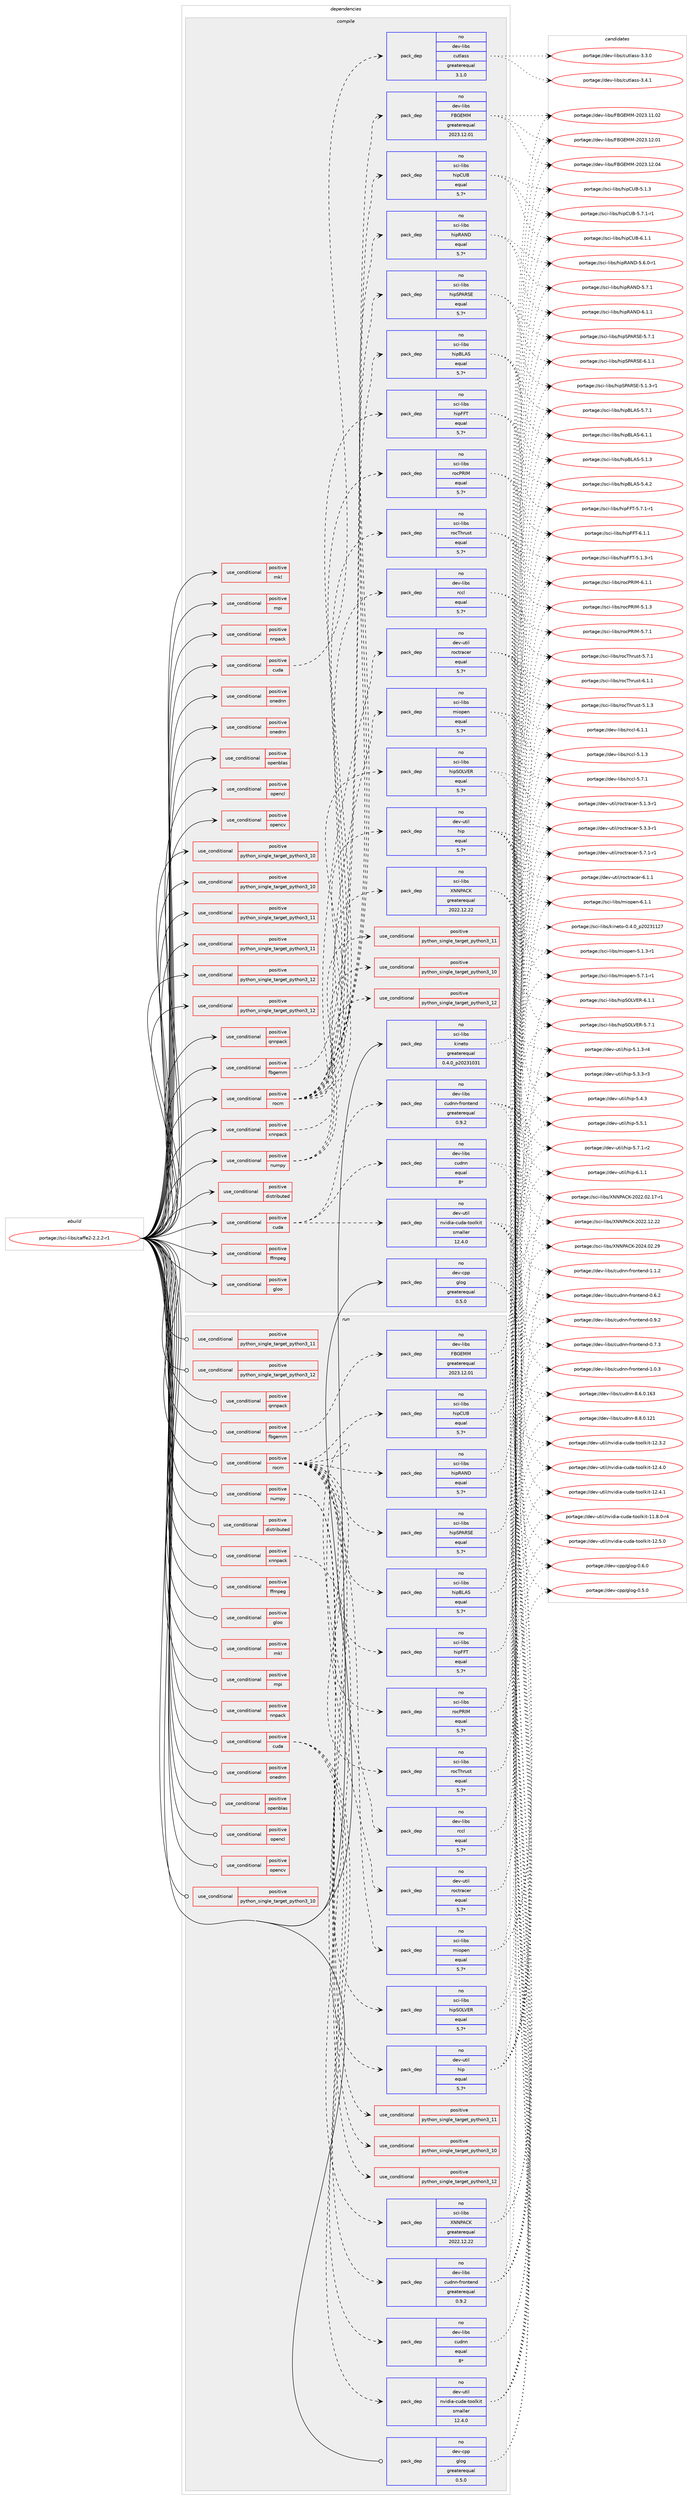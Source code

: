 digraph prolog {

# *************
# Graph options
# *************

newrank=true;
concentrate=true;
compound=true;
graph [rankdir=LR,fontname=Helvetica,fontsize=10,ranksep=1.5];#, ranksep=2.5, nodesep=0.2];
edge  [arrowhead=vee];
node  [fontname=Helvetica,fontsize=10];

# **********
# The ebuild
# **********

subgraph cluster_leftcol {
color=gray;
rank=same;
label=<<i>ebuild</i>>;
id [label="portage://sci-libs/caffe2-2.2.2-r1", color=red, width=4, href="../sci-libs/caffe2-2.2.2-r1.svg"];
}

# ****************
# The dependencies
# ****************

subgraph cluster_midcol {
color=gray;
label=<<i>dependencies</i>>;
subgraph cluster_compile {
fillcolor="#eeeeee";
style=filled;
label=<<i>compile</i>>;
subgraph cond102807 {
dependency200256 [label=<<TABLE BORDER="0" CELLBORDER="1" CELLSPACING="0" CELLPADDING="4"><TR><TD ROWSPAN="3" CELLPADDING="10">use_conditional</TD></TR><TR><TD>positive</TD></TR><TR><TD>cuda</TD></TR></TABLE>>, shape=none, color=red];
subgraph pack94670 {
dependency200257 [label=<<TABLE BORDER="0" CELLBORDER="1" CELLSPACING="0" CELLPADDING="4" WIDTH="220"><TR><TD ROWSPAN="6" CELLPADDING="30">pack_dep</TD></TR><TR><TD WIDTH="110">no</TD></TR><TR><TD>dev-libs</TD></TR><TR><TD>cudnn</TD></TR><TR><TD>equal</TD></TR><TR><TD>8*</TD></TR></TABLE>>, shape=none, color=blue];
}
dependency200256:e -> dependency200257:w [weight=20,style="dashed",arrowhead="vee"];
subgraph pack94671 {
dependency200258 [label=<<TABLE BORDER="0" CELLBORDER="1" CELLSPACING="0" CELLPADDING="4" WIDTH="220"><TR><TD ROWSPAN="6" CELLPADDING="30">pack_dep</TD></TR><TR><TD WIDTH="110">no</TD></TR><TR><TD>dev-libs</TD></TR><TR><TD>cudnn-frontend</TD></TR><TR><TD>greaterequal</TD></TR><TR><TD>0.9.2</TD></TR></TABLE>>, shape=none, color=blue];
}
dependency200256:e -> dependency200258:w [weight=20,style="dashed",arrowhead="vee"];
subgraph pack94672 {
dependency200259 [label=<<TABLE BORDER="0" CELLBORDER="1" CELLSPACING="0" CELLPADDING="4" WIDTH="220"><TR><TD ROWSPAN="6" CELLPADDING="30">pack_dep</TD></TR><TR><TD WIDTH="110">no</TD></TR><TR><TD>dev-util</TD></TR><TR><TD>nvidia-cuda-toolkit</TD></TR><TR><TD>smaller</TD></TR><TR><TD>12.4.0</TD></TR></TABLE>>, shape=none, color=blue];
}
dependency200256:e -> dependency200259:w [weight=20,style="dashed",arrowhead="vee"];
}
id:e -> dependency200256:w [weight=20,style="solid",arrowhead="vee"];
subgraph cond102808 {
dependency200260 [label=<<TABLE BORDER="0" CELLBORDER="1" CELLSPACING="0" CELLPADDING="4"><TR><TD ROWSPAN="3" CELLPADDING="10">use_conditional</TD></TR><TR><TD>positive</TD></TR><TR><TD>cuda</TD></TR></TABLE>>, shape=none, color=red];
subgraph pack94673 {
dependency200261 [label=<<TABLE BORDER="0" CELLBORDER="1" CELLSPACING="0" CELLPADDING="4" WIDTH="220"><TR><TD ROWSPAN="6" CELLPADDING="30">pack_dep</TD></TR><TR><TD WIDTH="110">no</TD></TR><TR><TD>dev-libs</TD></TR><TR><TD>cutlass</TD></TR><TR><TD>greaterequal</TD></TR><TR><TD>3.1.0</TD></TR></TABLE>>, shape=none, color=blue];
}
dependency200260:e -> dependency200261:w [weight=20,style="dashed",arrowhead="vee"];
}
id:e -> dependency200260:w [weight=20,style="solid",arrowhead="vee"];
subgraph cond102809 {
dependency200262 [label=<<TABLE BORDER="0" CELLBORDER="1" CELLSPACING="0" CELLPADDING="4"><TR><TD ROWSPAN="3" CELLPADDING="10">use_conditional</TD></TR><TR><TD>positive</TD></TR><TR><TD>distributed</TD></TR></TABLE>>, shape=none, color=red];
# *** BEGIN UNKNOWN DEPENDENCY TYPE (TODO) ***
# dependency200262 -> package_dependency(portage://sci-libs/caffe2-2.2.2-r1,install,no,sci-libs,tensorpipe,none,[,,],[],[use(optenable(cuda),none)])
# *** END UNKNOWN DEPENDENCY TYPE (TODO) ***

}
id:e -> dependency200262:w [weight=20,style="solid",arrowhead="vee"];
subgraph cond102810 {
dependency200263 [label=<<TABLE BORDER="0" CELLBORDER="1" CELLSPACING="0" CELLPADDING="4"><TR><TD ROWSPAN="3" CELLPADDING="10">use_conditional</TD></TR><TR><TD>positive</TD></TR><TR><TD>fbgemm</TD></TR></TABLE>>, shape=none, color=red];
subgraph pack94674 {
dependency200264 [label=<<TABLE BORDER="0" CELLBORDER="1" CELLSPACING="0" CELLPADDING="4" WIDTH="220"><TR><TD ROWSPAN="6" CELLPADDING="30">pack_dep</TD></TR><TR><TD WIDTH="110">no</TD></TR><TR><TD>dev-libs</TD></TR><TR><TD>FBGEMM</TD></TR><TR><TD>greaterequal</TD></TR><TR><TD>2023.12.01</TD></TR></TABLE>>, shape=none, color=blue];
}
dependency200263:e -> dependency200264:w [weight=20,style="dashed",arrowhead="vee"];
}
id:e -> dependency200263:w [weight=20,style="solid",arrowhead="vee"];
subgraph cond102811 {
dependency200265 [label=<<TABLE BORDER="0" CELLBORDER="1" CELLSPACING="0" CELLPADDING="4"><TR><TD ROWSPAN="3" CELLPADDING="10">use_conditional</TD></TR><TR><TD>positive</TD></TR><TR><TD>ffmpeg</TD></TR></TABLE>>, shape=none, color=red];
# *** BEGIN UNKNOWN DEPENDENCY TYPE (TODO) ***
# dependency200265 -> package_dependency(portage://sci-libs/caffe2-2.2.2-r1,install,no,media-video,ffmpeg,none,[,,],any_same_slot,[])
# *** END UNKNOWN DEPENDENCY TYPE (TODO) ***

}
id:e -> dependency200265:w [weight=20,style="solid",arrowhead="vee"];
subgraph cond102812 {
dependency200266 [label=<<TABLE BORDER="0" CELLBORDER="1" CELLSPACING="0" CELLPADDING="4"><TR><TD ROWSPAN="3" CELLPADDING="10">use_conditional</TD></TR><TR><TD>positive</TD></TR><TR><TD>gloo</TD></TR></TABLE>>, shape=none, color=red];
# *** BEGIN UNKNOWN DEPENDENCY TYPE (TODO) ***
# dependency200266 -> package_dependency(portage://sci-libs/caffe2-2.2.2-r1,install,no,sci-libs,gloo,none,[,,],[],[use(optenable(cuda),none)])
# *** END UNKNOWN DEPENDENCY TYPE (TODO) ***

}
id:e -> dependency200266:w [weight=20,style="solid",arrowhead="vee"];
subgraph cond102813 {
dependency200267 [label=<<TABLE BORDER="0" CELLBORDER="1" CELLSPACING="0" CELLPADDING="4"><TR><TD ROWSPAN="3" CELLPADDING="10">use_conditional</TD></TR><TR><TD>positive</TD></TR><TR><TD>mkl</TD></TR></TABLE>>, shape=none, color=red];
# *** BEGIN UNKNOWN DEPENDENCY TYPE (TODO) ***
# dependency200267 -> package_dependency(portage://sci-libs/caffe2-2.2.2-r1,install,no,sci-libs,mkl,none,[,,],[],[])
# *** END UNKNOWN DEPENDENCY TYPE (TODO) ***

}
id:e -> dependency200267:w [weight=20,style="solid",arrowhead="vee"];
subgraph cond102814 {
dependency200268 [label=<<TABLE BORDER="0" CELLBORDER="1" CELLSPACING="0" CELLPADDING="4"><TR><TD ROWSPAN="3" CELLPADDING="10">use_conditional</TD></TR><TR><TD>positive</TD></TR><TR><TD>mpi</TD></TR></TABLE>>, shape=none, color=red];
# *** BEGIN UNKNOWN DEPENDENCY TYPE (TODO) ***
# dependency200268 -> package_dependency(portage://sci-libs/caffe2-2.2.2-r1,install,no,virtual,mpi,none,[,,],[],[])
# *** END UNKNOWN DEPENDENCY TYPE (TODO) ***

}
id:e -> dependency200268:w [weight=20,style="solid",arrowhead="vee"];
subgraph cond102815 {
dependency200269 [label=<<TABLE BORDER="0" CELLBORDER="1" CELLSPACING="0" CELLPADDING="4"><TR><TD ROWSPAN="3" CELLPADDING="10">use_conditional</TD></TR><TR><TD>positive</TD></TR><TR><TD>nnpack</TD></TR></TABLE>>, shape=none, color=red];
# *** BEGIN UNKNOWN DEPENDENCY TYPE (TODO) ***
# dependency200269 -> package_dependency(portage://sci-libs/caffe2-2.2.2-r1,install,no,sci-libs,NNPACK,none,[,,],[],[])
# *** END UNKNOWN DEPENDENCY TYPE (TODO) ***

}
id:e -> dependency200269:w [weight=20,style="solid",arrowhead="vee"];
subgraph cond102816 {
dependency200270 [label=<<TABLE BORDER="0" CELLBORDER="1" CELLSPACING="0" CELLPADDING="4"><TR><TD ROWSPAN="3" CELLPADDING="10">use_conditional</TD></TR><TR><TD>positive</TD></TR><TR><TD>numpy</TD></TR></TABLE>>, shape=none, color=red];
subgraph cond102817 {
dependency200271 [label=<<TABLE BORDER="0" CELLBORDER="1" CELLSPACING="0" CELLPADDING="4"><TR><TD ROWSPAN="3" CELLPADDING="10">use_conditional</TD></TR><TR><TD>positive</TD></TR><TR><TD>python_single_target_python3_10</TD></TR></TABLE>>, shape=none, color=red];
# *** BEGIN UNKNOWN DEPENDENCY TYPE (TODO) ***
# dependency200271 -> package_dependency(portage://sci-libs/caffe2-2.2.2-r1,install,no,dev-python,numpy,none,[,,],[],[use(enable(python_targets_python3_10),negative)])
# *** END UNKNOWN DEPENDENCY TYPE (TODO) ***

}
dependency200270:e -> dependency200271:w [weight=20,style="dashed",arrowhead="vee"];
subgraph cond102818 {
dependency200272 [label=<<TABLE BORDER="0" CELLBORDER="1" CELLSPACING="0" CELLPADDING="4"><TR><TD ROWSPAN="3" CELLPADDING="10">use_conditional</TD></TR><TR><TD>positive</TD></TR><TR><TD>python_single_target_python3_11</TD></TR></TABLE>>, shape=none, color=red];
# *** BEGIN UNKNOWN DEPENDENCY TYPE (TODO) ***
# dependency200272 -> package_dependency(portage://sci-libs/caffe2-2.2.2-r1,install,no,dev-python,numpy,none,[,,],[],[use(enable(python_targets_python3_11),negative)])
# *** END UNKNOWN DEPENDENCY TYPE (TODO) ***

}
dependency200270:e -> dependency200272:w [weight=20,style="dashed",arrowhead="vee"];
subgraph cond102819 {
dependency200273 [label=<<TABLE BORDER="0" CELLBORDER="1" CELLSPACING="0" CELLPADDING="4"><TR><TD ROWSPAN="3" CELLPADDING="10">use_conditional</TD></TR><TR><TD>positive</TD></TR><TR><TD>python_single_target_python3_12</TD></TR></TABLE>>, shape=none, color=red];
# *** BEGIN UNKNOWN DEPENDENCY TYPE (TODO) ***
# dependency200273 -> package_dependency(portage://sci-libs/caffe2-2.2.2-r1,install,no,dev-python,numpy,none,[,,],[],[use(enable(python_targets_python3_12),negative)])
# *** END UNKNOWN DEPENDENCY TYPE (TODO) ***

}
dependency200270:e -> dependency200273:w [weight=20,style="dashed",arrowhead="vee"];
}
id:e -> dependency200270:w [weight=20,style="solid",arrowhead="vee"];
subgraph cond102820 {
dependency200274 [label=<<TABLE BORDER="0" CELLBORDER="1" CELLSPACING="0" CELLPADDING="4"><TR><TD ROWSPAN="3" CELLPADDING="10">use_conditional</TD></TR><TR><TD>positive</TD></TR><TR><TD>onednn</TD></TR></TABLE>>, shape=none, color=red];
# *** BEGIN UNKNOWN DEPENDENCY TYPE (TODO) ***
# dependency200274 -> package_dependency(portage://sci-libs/caffe2-2.2.2-r1,install,no,dev-libs,oneDNN,none,[,,],[],[])
# *** END UNKNOWN DEPENDENCY TYPE (TODO) ***

}
id:e -> dependency200274:w [weight=20,style="solid",arrowhead="vee"];
subgraph cond102821 {
dependency200275 [label=<<TABLE BORDER="0" CELLBORDER="1" CELLSPACING="0" CELLPADDING="4"><TR><TD ROWSPAN="3" CELLPADDING="10">use_conditional</TD></TR><TR><TD>positive</TD></TR><TR><TD>onednn</TD></TR></TABLE>>, shape=none, color=red];
# *** BEGIN UNKNOWN DEPENDENCY TYPE (TODO) ***
# dependency200275 -> package_dependency(portage://sci-libs/caffe2-2.2.2-r1,install,no,sci-libs,ideep,none,[,,],[],[])
# *** END UNKNOWN DEPENDENCY TYPE (TODO) ***

}
id:e -> dependency200275:w [weight=20,style="solid",arrowhead="vee"];
subgraph cond102822 {
dependency200276 [label=<<TABLE BORDER="0" CELLBORDER="1" CELLSPACING="0" CELLPADDING="4"><TR><TD ROWSPAN="3" CELLPADDING="10">use_conditional</TD></TR><TR><TD>positive</TD></TR><TR><TD>openblas</TD></TR></TABLE>>, shape=none, color=red];
# *** BEGIN UNKNOWN DEPENDENCY TYPE (TODO) ***
# dependency200276 -> package_dependency(portage://sci-libs/caffe2-2.2.2-r1,install,no,sci-libs,openblas,none,[,,],[],[])
# *** END UNKNOWN DEPENDENCY TYPE (TODO) ***

}
id:e -> dependency200276:w [weight=20,style="solid",arrowhead="vee"];
subgraph cond102823 {
dependency200277 [label=<<TABLE BORDER="0" CELLBORDER="1" CELLSPACING="0" CELLPADDING="4"><TR><TD ROWSPAN="3" CELLPADDING="10">use_conditional</TD></TR><TR><TD>positive</TD></TR><TR><TD>opencl</TD></TR></TABLE>>, shape=none, color=red];
# *** BEGIN UNKNOWN DEPENDENCY TYPE (TODO) ***
# dependency200277 -> package_dependency(portage://sci-libs/caffe2-2.2.2-r1,install,no,virtual,opencl,none,[,,],[],[])
# *** END UNKNOWN DEPENDENCY TYPE (TODO) ***

}
id:e -> dependency200277:w [weight=20,style="solid",arrowhead="vee"];
subgraph cond102824 {
dependency200278 [label=<<TABLE BORDER="0" CELLBORDER="1" CELLSPACING="0" CELLPADDING="4"><TR><TD ROWSPAN="3" CELLPADDING="10">use_conditional</TD></TR><TR><TD>positive</TD></TR><TR><TD>opencv</TD></TR></TABLE>>, shape=none, color=red];
# *** BEGIN UNKNOWN DEPENDENCY TYPE (TODO) ***
# dependency200278 -> package_dependency(portage://sci-libs/caffe2-2.2.2-r1,install,no,media-libs,opencv,none,[,,],any_same_slot,[])
# *** END UNKNOWN DEPENDENCY TYPE (TODO) ***

}
id:e -> dependency200278:w [weight=20,style="solid",arrowhead="vee"];
subgraph cond102825 {
dependency200279 [label=<<TABLE BORDER="0" CELLBORDER="1" CELLSPACING="0" CELLPADDING="4"><TR><TD ROWSPAN="3" CELLPADDING="10">use_conditional</TD></TR><TR><TD>positive</TD></TR><TR><TD>python_single_target_python3_10</TD></TR></TABLE>>, shape=none, color=red];
# *** BEGIN UNKNOWN DEPENDENCY TYPE (TODO) ***
# dependency200279 -> package_dependency(portage://sci-libs/caffe2-2.2.2-r1,install,no,dev-lang,python,none,[,,],[slot(3.10)],[])
# *** END UNKNOWN DEPENDENCY TYPE (TODO) ***

}
id:e -> dependency200279:w [weight=20,style="solid",arrowhead="vee"];
subgraph cond102826 {
dependency200280 [label=<<TABLE BORDER="0" CELLBORDER="1" CELLSPACING="0" CELLPADDING="4"><TR><TD ROWSPAN="3" CELLPADDING="10">use_conditional</TD></TR><TR><TD>positive</TD></TR><TR><TD>python_single_target_python3_10</TD></TR></TABLE>>, shape=none, color=red];
# *** BEGIN UNKNOWN DEPENDENCY TYPE (TODO) ***
# dependency200280 -> package_dependency(portage://sci-libs/caffe2-2.2.2-r1,install,no,dev-python,pyyaml,none,[,,],[],[use(enable(python_targets_python3_10),negative)])
# *** END UNKNOWN DEPENDENCY TYPE (TODO) ***

# *** BEGIN UNKNOWN DEPENDENCY TYPE (TODO) ***
# dependency200280 -> package_dependency(portage://sci-libs/caffe2-2.2.2-r1,install,no,dev-python,pybind11,none,[,,],[],[use(enable(python_targets_python3_10),negative)])
# *** END UNKNOWN DEPENDENCY TYPE (TODO) ***

}
id:e -> dependency200280:w [weight=20,style="solid",arrowhead="vee"];
subgraph cond102827 {
dependency200281 [label=<<TABLE BORDER="0" CELLBORDER="1" CELLSPACING="0" CELLPADDING="4"><TR><TD ROWSPAN="3" CELLPADDING="10">use_conditional</TD></TR><TR><TD>positive</TD></TR><TR><TD>python_single_target_python3_11</TD></TR></TABLE>>, shape=none, color=red];
# *** BEGIN UNKNOWN DEPENDENCY TYPE (TODO) ***
# dependency200281 -> package_dependency(portage://sci-libs/caffe2-2.2.2-r1,install,no,dev-lang,python,none,[,,],[slot(3.11)],[])
# *** END UNKNOWN DEPENDENCY TYPE (TODO) ***

}
id:e -> dependency200281:w [weight=20,style="solid",arrowhead="vee"];
subgraph cond102828 {
dependency200282 [label=<<TABLE BORDER="0" CELLBORDER="1" CELLSPACING="0" CELLPADDING="4"><TR><TD ROWSPAN="3" CELLPADDING="10">use_conditional</TD></TR><TR><TD>positive</TD></TR><TR><TD>python_single_target_python3_11</TD></TR></TABLE>>, shape=none, color=red];
# *** BEGIN UNKNOWN DEPENDENCY TYPE (TODO) ***
# dependency200282 -> package_dependency(portage://sci-libs/caffe2-2.2.2-r1,install,no,dev-python,pyyaml,none,[,,],[],[use(enable(python_targets_python3_11),negative)])
# *** END UNKNOWN DEPENDENCY TYPE (TODO) ***

# *** BEGIN UNKNOWN DEPENDENCY TYPE (TODO) ***
# dependency200282 -> package_dependency(portage://sci-libs/caffe2-2.2.2-r1,install,no,dev-python,pybind11,none,[,,],[],[use(enable(python_targets_python3_11),negative)])
# *** END UNKNOWN DEPENDENCY TYPE (TODO) ***

}
id:e -> dependency200282:w [weight=20,style="solid",arrowhead="vee"];
subgraph cond102829 {
dependency200283 [label=<<TABLE BORDER="0" CELLBORDER="1" CELLSPACING="0" CELLPADDING="4"><TR><TD ROWSPAN="3" CELLPADDING="10">use_conditional</TD></TR><TR><TD>positive</TD></TR><TR><TD>python_single_target_python3_12</TD></TR></TABLE>>, shape=none, color=red];
# *** BEGIN UNKNOWN DEPENDENCY TYPE (TODO) ***
# dependency200283 -> package_dependency(portage://sci-libs/caffe2-2.2.2-r1,install,no,dev-lang,python,none,[,,],[slot(3.12)],[])
# *** END UNKNOWN DEPENDENCY TYPE (TODO) ***

}
id:e -> dependency200283:w [weight=20,style="solid",arrowhead="vee"];
subgraph cond102830 {
dependency200284 [label=<<TABLE BORDER="0" CELLBORDER="1" CELLSPACING="0" CELLPADDING="4"><TR><TD ROWSPAN="3" CELLPADDING="10">use_conditional</TD></TR><TR><TD>positive</TD></TR><TR><TD>python_single_target_python3_12</TD></TR></TABLE>>, shape=none, color=red];
# *** BEGIN UNKNOWN DEPENDENCY TYPE (TODO) ***
# dependency200284 -> package_dependency(portage://sci-libs/caffe2-2.2.2-r1,install,no,dev-python,pyyaml,none,[,,],[],[use(enable(python_targets_python3_12),negative)])
# *** END UNKNOWN DEPENDENCY TYPE (TODO) ***

# *** BEGIN UNKNOWN DEPENDENCY TYPE (TODO) ***
# dependency200284 -> package_dependency(portage://sci-libs/caffe2-2.2.2-r1,install,no,dev-python,pybind11,none,[,,],[],[use(enable(python_targets_python3_12),negative)])
# *** END UNKNOWN DEPENDENCY TYPE (TODO) ***

}
id:e -> dependency200284:w [weight=20,style="solid",arrowhead="vee"];
subgraph cond102831 {
dependency200285 [label=<<TABLE BORDER="0" CELLBORDER="1" CELLSPACING="0" CELLPADDING="4"><TR><TD ROWSPAN="3" CELLPADDING="10">use_conditional</TD></TR><TR><TD>positive</TD></TR><TR><TD>qnnpack</TD></TR></TABLE>>, shape=none, color=red];
# *** BEGIN UNKNOWN DEPENDENCY TYPE (TODO) ***
# dependency200285 -> package_dependency(portage://sci-libs/caffe2-2.2.2-r1,install,no,sci-libs,QNNPACK,none,[,,],[],[])
# *** END UNKNOWN DEPENDENCY TYPE (TODO) ***

}
id:e -> dependency200285:w [weight=20,style="solid",arrowhead="vee"];
subgraph cond102832 {
dependency200286 [label=<<TABLE BORDER="0" CELLBORDER="1" CELLSPACING="0" CELLPADDING="4"><TR><TD ROWSPAN="3" CELLPADDING="10">use_conditional</TD></TR><TR><TD>positive</TD></TR><TR><TD>rocm</TD></TR></TABLE>>, shape=none, color=red];
subgraph pack94675 {
dependency200287 [label=<<TABLE BORDER="0" CELLBORDER="1" CELLSPACING="0" CELLPADDING="4" WIDTH="220"><TR><TD ROWSPAN="6" CELLPADDING="30">pack_dep</TD></TR><TR><TD WIDTH="110">no</TD></TR><TR><TD>dev-util</TD></TR><TR><TD>hip</TD></TR><TR><TD>equal</TD></TR><TR><TD>5.7*</TD></TR></TABLE>>, shape=none, color=blue];
}
dependency200286:e -> dependency200287:w [weight=20,style="dashed",arrowhead="vee"];
subgraph pack94676 {
dependency200288 [label=<<TABLE BORDER="0" CELLBORDER="1" CELLSPACING="0" CELLPADDING="4" WIDTH="220"><TR><TD ROWSPAN="6" CELLPADDING="30">pack_dep</TD></TR><TR><TD WIDTH="110">no</TD></TR><TR><TD>dev-libs</TD></TR><TR><TD>rccl</TD></TR><TR><TD>equal</TD></TR><TR><TD>5.7*</TD></TR></TABLE>>, shape=none, color=blue];
}
dependency200286:e -> dependency200288:w [weight=20,style="dashed",arrowhead="vee"];
subgraph pack94677 {
dependency200289 [label=<<TABLE BORDER="0" CELLBORDER="1" CELLSPACING="0" CELLPADDING="4" WIDTH="220"><TR><TD ROWSPAN="6" CELLPADDING="30">pack_dep</TD></TR><TR><TD WIDTH="110">no</TD></TR><TR><TD>sci-libs</TD></TR><TR><TD>rocThrust</TD></TR><TR><TD>equal</TD></TR><TR><TD>5.7*</TD></TR></TABLE>>, shape=none, color=blue];
}
dependency200286:e -> dependency200289:w [weight=20,style="dashed",arrowhead="vee"];
subgraph pack94678 {
dependency200290 [label=<<TABLE BORDER="0" CELLBORDER="1" CELLSPACING="0" CELLPADDING="4" WIDTH="220"><TR><TD ROWSPAN="6" CELLPADDING="30">pack_dep</TD></TR><TR><TD WIDTH="110">no</TD></TR><TR><TD>sci-libs</TD></TR><TR><TD>rocPRIM</TD></TR><TR><TD>equal</TD></TR><TR><TD>5.7*</TD></TR></TABLE>>, shape=none, color=blue];
}
dependency200286:e -> dependency200290:w [weight=20,style="dashed",arrowhead="vee"];
subgraph pack94679 {
dependency200291 [label=<<TABLE BORDER="0" CELLBORDER="1" CELLSPACING="0" CELLPADDING="4" WIDTH="220"><TR><TD ROWSPAN="6" CELLPADDING="30">pack_dep</TD></TR><TR><TD WIDTH="110">no</TD></TR><TR><TD>sci-libs</TD></TR><TR><TD>hipBLAS</TD></TR><TR><TD>equal</TD></TR><TR><TD>5.7*</TD></TR></TABLE>>, shape=none, color=blue];
}
dependency200286:e -> dependency200291:w [weight=20,style="dashed",arrowhead="vee"];
subgraph pack94680 {
dependency200292 [label=<<TABLE BORDER="0" CELLBORDER="1" CELLSPACING="0" CELLPADDING="4" WIDTH="220"><TR><TD ROWSPAN="6" CELLPADDING="30">pack_dep</TD></TR><TR><TD WIDTH="110">no</TD></TR><TR><TD>sci-libs</TD></TR><TR><TD>hipFFT</TD></TR><TR><TD>equal</TD></TR><TR><TD>5.7*</TD></TR></TABLE>>, shape=none, color=blue];
}
dependency200286:e -> dependency200292:w [weight=20,style="dashed",arrowhead="vee"];
subgraph pack94681 {
dependency200293 [label=<<TABLE BORDER="0" CELLBORDER="1" CELLSPACING="0" CELLPADDING="4" WIDTH="220"><TR><TD ROWSPAN="6" CELLPADDING="30">pack_dep</TD></TR><TR><TD WIDTH="110">no</TD></TR><TR><TD>sci-libs</TD></TR><TR><TD>hipSPARSE</TD></TR><TR><TD>equal</TD></TR><TR><TD>5.7*</TD></TR></TABLE>>, shape=none, color=blue];
}
dependency200286:e -> dependency200293:w [weight=20,style="dashed",arrowhead="vee"];
subgraph pack94682 {
dependency200294 [label=<<TABLE BORDER="0" CELLBORDER="1" CELLSPACING="0" CELLPADDING="4" WIDTH="220"><TR><TD ROWSPAN="6" CELLPADDING="30">pack_dep</TD></TR><TR><TD WIDTH="110">no</TD></TR><TR><TD>sci-libs</TD></TR><TR><TD>hipRAND</TD></TR><TR><TD>equal</TD></TR><TR><TD>5.7*</TD></TR></TABLE>>, shape=none, color=blue];
}
dependency200286:e -> dependency200294:w [weight=20,style="dashed",arrowhead="vee"];
subgraph pack94683 {
dependency200295 [label=<<TABLE BORDER="0" CELLBORDER="1" CELLSPACING="0" CELLPADDING="4" WIDTH="220"><TR><TD ROWSPAN="6" CELLPADDING="30">pack_dep</TD></TR><TR><TD WIDTH="110">no</TD></TR><TR><TD>sci-libs</TD></TR><TR><TD>hipCUB</TD></TR><TR><TD>equal</TD></TR><TR><TD>5.7*</TD></TR></TABLE>>, shape=none, color=blue];
}
dependency200286:e -> dependency200295:w [weight=20,style="dashed",arrowhead="vee"];
subgraph pack94684 {
dependency200296 [label=<<TABLE BORDER="0" CELLBORDER="1" CELLSPACING="0" CELLPADDING="4" WIDTH="220"><TR><TD ROWSPAN="6" CELLPADDING="30">pack_dep</TD></TR><TR><TD WIDTH="110">no</TD></TR><TR><TD>sci-libs</TD></TR><TR><TD>hipSOLVER</TD></TR><TR><TD>equal</TD></TR><TR><TD>5.7*</TD></TR></TABLE>>, shape=none, color=blue];
}
dependency200286:e -> dependency200296:w [weight=20,style="dashed",arrowhead="vee"];
subgraph pack94685 {
dependency200297 [label=<<TABLE BORDER="0" CELLBORDER="1" CELLSPACING="0" CELLPADDING="4" WIDTH="220"><TR><TD ROWSPAN="6" CELLPADDING="30">pack_dep</TD></TR><TR><TD WIDTH="110">no</TD></TR><TR><TD>sci-libs</TD></TR><TR><TD>miopen</TD></TR><TR><TD>equal</TD></TR><TR><TD>5.7*</TD></TR></TABLE>>, shape=none, color=blue];
}
dependency200286:e -> dependency200297:w [weight=20,style="dashed",arrowhead="vee"];
subgraph pack94686 {
dependency200298 [label=<<TABLE BORDER="0" CELLBORDER="1" CELLSPACING="0" CELLPADDING="4" WIDTH="220"><TR><TD ROWSPAN="6" CELLPADDING="30">pack_dep</TD></TR><TR><TD WIDTH="110">no</TD></TR><TR><TD>dev-util</TD></TR><TR><TD>roctracer</TD></TR><TR><TD>equal</TD></TR><TR><TD>5.7*</TD></TR></TABLE>>, shape=none, color=blue];
}
dependency200286:e -> dependency200298:w [weight=20,style="dashed",arrowhead="vee"];
}
id:e -> dependency200286:w [weight=20,style="solid",arrowhead="vee"];
subgraph cond102833 {
dependency200299 [label=<<TABLE BORDER="0" CELLBORDER="1" CELLSPACING="0" CELLPADDING="4"><TR><TD ROWSPAN="3" CELLPADDING="10">use_conditional</TD></TR><TR><TD>positive</TD></TR><TR><TD>xnnpack</TD></TR></TABLE>>, shape=none, color=red];
subgraph pack94687 {
dependency200300 [label=<<TABLE BORDER="0" CELLBORDER="1" CELLSPACING="0" CELLPADDING="4" WIDTH="220"><TR><TD ROWSPAN="6" CELLPADDING="30">pack_dep</TD></TR><TR><TD WIDTH="110">no</TD></TR><TR><TD>sci-libs</TD></TR><TR><TD>XNNPACK</TD></TR><TR><TD>greaterequal</TD></TR><TR><TD>2022.12.22</TD></TR></TABLE>>, shape=none, color=blue];
}
dependency200299:e -> dependency200300:w [weight=20,style="dashed",arrowhead="vee"];
}
id:e -> dependency200299:w [weight=20,style="solid",arrowhead="vee"];
# *** BEGIN UNKNOWN DEPENDENCY TYPE (TODO) ***
# id -> package_dependency(portage://sci-libs/caffe2-2.2.2-r1,install,no,dev-cpp,gflags,none,[,,],any_same_slot,[])
# *** END UNKNOWN DEPENDENCY TYPE (TODO) ***

subgraph pack94688 {
dependency200301 [label=<<TABLE BORDER="0" CELLBORDER="1" CELLSPACING="0" CELLPADDING="4" WIDTH="220"><TR><TD ROWSPAN="6" CELLPADDING="30">pack_dep</TD></TR><TR><TD WIDTH="110">no</TD></TR><TR><TD>dev-cpp</TD></TR><TR><TD>glog</TD></TR><TR><TD>greaterequal</TD></TR><TR><TD>0.5.0</TD></TR></TABLE>>, shape=none, color=blue];
}
id:e -> dependency200301:w [weight=20,style="solid",arrowhead="vee"];
# *** BEGIN UNKNOWN DEPENDENCY TYPE (TODO) ***
# id -> package_dependency(portage://sci-libs/caffe2-2.2.2-r1,install,no,dev-libs,FP16,none,[,,],[],[])
# *** END UNKNOWN DEPENDENCY TYPE (TODO) ***

# *** BEGIN UNKNOWN DEPENDENCY TYPE (TODO) ***
# id -> package_dependency(portage://sci-libs/caffe2-2.2.2-r1,install,no,dev-libs,FXdiv,none,[,,],[],[])
# *** END UNKNOWN DEPENDENCY TYPE (TODO) ***

# *** BEGIN UNKNOWN DEPENDENCY TYPE (TODO) ***
# id -> package_dependency(portage://sci-libs/caffe2-2.2.2-r1,install,no,dev-libs,cpuinfo,none,[,,],[],[])
# *** END UNKNOWN DEPENDENCY TYPE (TODO) ***

# *** BEGIN UNKNOWN DEPENDENCY TYPE (TODO) ***
# id -> package_dependency(portage://sci-libs/caffe2-2.2.2-r1,install,no,dev-libs,flatbuffers,none,[,,],[],[])
# *** END UNKNOWN DEPENDENCY TYPE (TODO) ***

# *** BEGIN UNKNOWN DEPENDENCY TYPE (TODO) ***
# id -> package_dependency(portage://sci-libs/caffe2-2.2.2-r1,install,no,dev-libs,libfmt,none,[,,],[],[])
# *** END UNKNOWN DEPENDENCY TYPE (TODO) ***

# *** BEGIN UNKNOWN DEPENDENCY TYPE (TODO) ***
# id -> package_dependency(portage://sci-libs/caffe2-2.2.2-r1,install,no,dev-libs,pocketfft,none,[,,],[],[])
# *** END UNKNOWN DEPENDENCY TYPE (TODO) ***

# *** BEGIN UNKNOWN DEPENDENCY TYPE (TODO) ***
# id -> package_dependency(portage://sci-libs/caffe2-2.2.2-r1,install,no,dev-libs,protobuf,none,[,,],any_same_slot,[])
# *** END UNKNOWN DEPENDENCY TYPE (TODO) ***

# *** BEGIN UNKNOWN DEPENDENCY TYPE (TODO) ***
# id -> package_dependency(portage://sci-libs/caffe2-2.2.2-r1,install,no,dev-libs,psimd,none,[,,],[],[])
# *** END UNKNOWN DEPENDENCY TYPE (TODO) ***

# *** BEGIN UNKNOWN DEPENDENCY TYPE (TODO) ***
# id -> package_dependency(portage://sci-libs/caffe2-2.2.2-r1,install,no,dev-libs,pthreadpool,none,[,,],[],[])
# *** END UNKNOWN DEPENDENCY TYPE (TODO) ***

# *** BEGIN UNKNOWN DEPENDENCY TYPE (TODO) ***
# id -> package_dependency(portage://sci-libs/caffe2-2.2.2-r1,install,no,dev-libs,sleef,none,[,,],[],[])
# *** END UNKNOWN DEPENDENCY TYPE (TODO) ***

# *** BEGIN UNKNOWN DEPENDENCY TYPE (TODO) ***
# id -> package_dependency(portage://sci-libs/caffe2-2.2.2-r1,install,no,sci-libs,foxi,none,[,,],[],[])
# *** END UNKNOWN DEPENDENCY TYPE (TODO) ***

subgraph pack94689 {
dependency200302 [label=<<TABLE BORDER="0" CELLBORDER="1" CELLSPACING="0" CELLPADDING="4" WIDTH="220"><TR><TD ROWSPAN="6" CELLPADDING="30">pack_dep</TD></TR><TR><TD WIDTH="110">no</TD></TR><TR><TD>sci-libs</TD></TR><TR><TD>kineto</TD></TR><TR><TD>greaterequal</TD></TR><TR><TD>0.4.0_p20231031</TD></TR></TABLE>>, shape=none, color=blue];
}
id:e -> dependency200302:w [weight=20,style="solid",arrowhead="vee"];
# *** BEGIN UNKNOWN DEPENDENCY TYPE (TODO) ***
# id -> package_dependency(portage://sci-libs/caffe2-2.2.2-r1,install,no,sci-libs,onnx,none,[,,],[],[])
# *** END UNKNOWN DEPENDENCY TYPE (TODO) ***

# *** BEGIN UNKNOWN DEPENDENCY TYPE (TODO) ***
# id -> package_dependency(portage://sci-libs/caffe2-2.2.2-r1,install,no,virtual,lapack,none,[,,],[],[])
# *** END UNKNOWN DEPENDENCY TYPE (TODO) ***

}
subgraph cluster_compileandrun {
fillcolor="#eeeeee";
style=filled;
label=<<i>compile and run</i>>;
}
subgraph cluster_run {
fillcolor="#eeeeee";
style=filled;
label=<<i>run</i>>;
subgraph cond102834 {
dependency200303 [label=<<TABLE BORDER="0" CELLBORDER="1" CELLSPACING="0" CELLPADDING="4"><TR><TD ROWSPAN="3" CELLPADDING="10">use_conditional</TD></TR><TR><TD>positive</TD></TR><TR><TD>cuda</TD></TR></TABLE>>, shape=none, color=red];
subgraph pack94690 {
dependency200304 [label=<<TABLE BORDER="0" CELLBORDER="1" CELLSPACING="0" CELLPADDING="4" WIDTH="220"><TR><TD ROWSPAN="6" CELLPADDING="30">pack_dep</TD></TR><TR><TD WIDTH="110">no</TD></TR><TR><TD>dev-libs</TD></TR><TR><TD>cudnn</TD></TR><TR><TD>equal</TD></TR><TR><TD>8*</TD></TR></TABLE>>, shape=none, color=blue];
}
dependency200303:e -> dependency200304:w [weight=20,style="dashed",arrowhead="vee"];
subgraph pack94691 {
dependency200305 [label=<<TABLE BORDER="0" CELLBORDER="1" CELLSPACING="0" CELLPADDING="4" WIDTH="220"><TR><TD ROWSPAN="6" CELLPADDING="30">pack_dep</TD></TR><TR><TD WIDTH="110">no</TD></TR><TR><TD>dev-libs</TD></TR><TR><TD>cudnn-frontend</TD></TR><TR><TD>greaterequal</TD></TR><TR><TD>0.9.2</TD></TR></TABLE>>, shape=none, color=blue];
}
dependency200303:e -> dependency200305:w [weight=20,style="dashed",arrowhead="vee"];
subgraph pack94692 {
dependency200306 [label=<<TABLE BORDER="0" CELLBORDER="1" CELLSPACING="0" CELLPADDING="4" WIDTH="220"><TR><TD ROWSPAN="6" CELLPADDING="30">pack_dep</TD></TR><TR><TD WIDTH="110">no</TD></TR><TR><TD>dev-util</TD></TR><TR><TD>nvidia-cuda-toolkit</TD></TR><TR><TD>smaller</TD></TR><TR><TD>12.4.0</TD></TR></TABLE>>, shape=none, color=blue];
}
dependency200303:e -> dependency200306:w [weight=20,style="dashed",arrowhead="vee"];
}
id:e -> dependency200303:w [weight=20,style="solid",arrowhead="odot"];
subgraph cond102835 {
dependency200307 [label=<<TABLE BORDER="0" CELLBORDER="1" CELLSPACING="0" CELLPADDING="4"><TR><TD ROWSPAN="3" CELLPADDING="10">use_conditional</TD></TR><TR><TD>positive</TD></TR><TR><TD>distributed</TD></TR></TABLE>>, shape=none, color=red];
# *** BEGIN UNKNOWN DEPENDENCY TYPE (TODO) ***
# dependency200307 -> package_dependency(portage://sci-libs/caffe2-2.2.2-r1,run,no,sci-libs,tensorpipe,none,[,,],[],[use(optenable(cuda),none)])
# *** END UNKNOWN DEPENDENCY TYPE (TODO) ***

}
id:e -> dependency200307:w [weight=20,style="solid",arrowhead="odot"];
subgraph cond102836 {
dependency200308 [label=<<TABLE BORDER="0" CELLBORDER="1" CELLSPACING="0" CELLPADDING="4"><TR><TD ROWSPAN="3" CELLPADDING="10">use_conditional</TD></TR><TR><TD>positive</TD></TR><TR><TD>fbgemm</TD></TR></TABLE>>, shape=none, color=red];
subgraph pack94693 {
dependency200309 [label=<<TABLE BORDER="0" CELLBORDER="1" CELLSPACING="0" CELLPADDING="4" WIDTH="220"><TR><TD ROWSPAN="6" CELLPADDING="30">pack_dep</TD></TR><TR><TD WIDTH="110">no</TD></TR><TR><TD>dev-libs</TD></TR><TR><TD>FBGEMM</TD></TR><TR><TD>greaterequal</TD></TR><TR><TD>2023.12.01</TD></TR></TABLE>>, shape=none, color=blue];
}
dependency200308:e -> dependency200309:w [weight=20,style="dashed",arrowhead="vee"];
}
id:e -> dependency200308:w [weight=20,style="solid",arrowhead="odot"];
subgraph cond102837 {
dependency200310 [label=<<TABLE BORDER="0" CELLBORDER="1" CELLSPACING="0" CELLPADDING="4"><TR><TD ROWSPAN="3" CELLPADDING="10">use_conditional</TD></TR><TR><TD>positive</TD></TR><TR><TD>ffmpeg</TD></TR></TABLE>>, shape=none, color=red];
# *** BEGIN UNKNOWN DEPENDENCY TYPE (TODO) ***
# dependency200310 -> package_dependency(portage://sci-libs/caffe2-2.2.2-r1,run,no,media-video,ffmpeg,none,[,,],any_same_slot,[])
# *** END UNKNOWN DEPENDENCY TYPE (TODO) ***

}
id:e -> dependency200310:w [weight=20,style="solid",arrowhead="odot"];
subgraph cond102838 {
dependency200311 [label=<<TABLE BORDER="0" CELLBORDER="1" CELLSPACING="0" CELLPADDING="4"><TR><TD ROWSPAN="3" CELLPADDING="10">use_conditional</TD></TR><TR><TD>positive</TD></TR><TR><TD>gloo</TD></TR></TABLE>>, shape=none, color=red];
# *** BEGIN UNKNOWN DEPENDENCY TYPE (TODO) ***
# dependency200311 -> package_dependency(portage://sci-libs/caffe2-2.2.2-r1,run,no,sci-libs,gloo,none,[,,],[],[use(optenable(cuda),none)])
# *** END UNKNOWN DEPENDENCY TYPE (TODO) ***

}
id:e -> dependency200311:w [weight=20,style="solid",arrowhead="odot"];
subgraph cond102839 {
dependency200312 [label=<<TABLE BORDER="0" CELLBORDER="1" CELLSPACING="0" CELLPADDING="4"><TR><TD ROWSPAN="3" CELLPADDING="10">use_conditional</TD></TR><TR><TD>positive</TD></TR><TR><TD>mkl</TD></TR></TABLE>>, shape=none, color=red];
# *** BEGIN UNKNOWN DEPENDENCY TYPE (TODO) ***
# dependency200312 -> package_dependency(portage://sci-libs/caffe2-2.2.2-r1,run,no,sci-libs,mkl,none,[,,],[],[])
# *** END UNKNOWN DEPENDENCY TYPE (TODO) ***

}
id:e -> dependency200312:w [weight=20,style="solid",arrowhead="odot"];
subgraph cond102840 {
dependency200313 [label=<<TABLE BORDER="0" CELLBORDER="1" CELLSPACING="0" CELLPADDING="4"><TR><TD ROWSPAN="3" CELLPADDING="10">use_conditional</TD></TR><TR><TD>positive</TD></TR><TR><TD>mpi</TD></TR></TABLE>>, shape=none, color=red];
# *** BEGIN UNKNOWN DEPENDENCY TYPE (TODO) ***
# dependency200313 -> package_dependency(portage://sci-libs/caffe2-2.2.2-r1,run,no,virtual,mpi,none,[,,],[],[])
# *** END UNKNOWN DEPENDENCY TYPE (TODO) ***

}
id:e -> dependency200313:w [weight=20,style="solid",arrowhead="odot"];
subgraph cond102841 {
dependency200314 [label=<<TABLE BORDER="0" CELLBORDER="1" CELLSPACING="0" CELLPADDING="4"><TR><TD ROWSPAN="3" CELLPADDING="10">use_conditional</TD></TR><TR><TD>positive</TD></TR><TR><TD>nnpack</TD></TR></TABLE>>, shape=none, color=red];
# *** BEGIN UNKNOWN DEPENDENCY TYPE (TODO) ***
# dependency200314 -> package_dependency(portage://sci-libs/caffe2-2.2.2-r1,run,no,sci-libs,NNPACK,none,[,,],[],[])
# *** END UNKNOWN DEPENDENCY TYPE (TODO) ***

}
id:e -> dependency200314:w [weight=20,style="solid",arrowhead="odot"];
subgraph cond102842 {
dependency200315 [label=<<TABLE BORDER="0" CELLBORDER="1" CELLSPACING="0" CELLPADDING="4"><TR><TD ROWSPAN="3" CELLPADDING="10">use_conditional</TD></TR><TR><TD>positive</TD></TR><TR><TD>numpy</TD></TR></TABLE>>, shape=none, color=red];
subgraph cond102843 {
dependency200316 [label=<<TABLE BORDER="0" CELLBORDER="1" CELLSPACING="0" CELLPADDING="4"><TR><TD ROWSPAN="3" CELLPADDING="10">use_conditional</TD></TR><TR><TD>positive</TD></TR><TR><TD>python_single_target_python3_10</TD></TR></TABLE>>, shape=none, color=red];
# *** BEGIN UNKNOWN DEPENDENCY TYPE (TODO) ***
# dependency200316 -> package_dependency(portage://sci-libs/caffe2-2.2.2-r1,run,no,dev-python,numpy,none,[,,],[],[use(enable(python_targets_python3_10),negative)])
# *** END UNKNOWN DEPENDENCY TYPE (TODO) ***

}
dependency200315:e -> dependency200316:w [weight=20,style="dashed",arrowhead="vee"];
subgraph cond102844 {
dependency200317 [label=<<TABLE BORDER="0" CELLBORDER="1" CELLSPACING="0" CELLPADDING="4"><TR><TD ROWSPAN="3" CELLPADDING="10">use_conditional</TD></TR><TR><TD>positive</TD></TR><TR><TD>python_single_target_python3_11</TD></TR></TABLE>>, shape=none, color=red];
# *** BEGIN UNKNOWN DEPENDENCY TYPE (TODO) ***
# dependency200317 -> package_dependency(portage://sci-libs/caffe2-2.2.2-r1,run,no,dev-python,numpy,none,[,,],[],[use(enable(python_targets_python3_11),negative)])
# *** END UNKNOWN DEPENDENCY TYPE (TODO) ***

}
dependency200315:e -> dependency200317:w [weight=20,style="dashed",arrowhead="vee"];
subgraph cond102845 {
dependency200318 [label=<<TABLE BORDER="0" CELLBORDER="1" CELLSPACING="0" CELLPADDING="4"><TR><TD ROWSPAN="3" CELLPADDING="10">use_conditional</TD></TR><TR><TD>positive</TD></TR><TR><TD>python_single_target_python3_12</TD></TR></TABLE>>, shape=none, color=red];
# *** BEGIN UNKNOWN DEPENDENCY TYPE (TODO) ***
# dependency200318 -> package_dependency(portage://sci-libs/caffe2-2.2.2-r1,run,no,dev-python,numpy,none,[,,],[],[use(enable(python_targets_python3_12),negative)])
# *** END UNKNOWN DEPENDENCY TYPE (TODO) ***

}
dependency200315:e -> dependency200318:w [weight=20,style="dashed",arrowhead="vee"];
}
id:e -> dependency200315:w [weight=20,style="solid",arrowhead="odot"];
subgraph cond102846 {
dependency200319 [label=<<TABLE BORDER="0" CELLBORDER="1" CELLSPACING="0" CELLPADDING="4"><TR><TD ROWSPAN="3" CELLPADDING="10">use_conditional</TD></TR><TR><TD>positive</TD></TR><TR><TD>onednn</TD></TR></TABLE>>, shape=none, color=red];
# *** BEGIN UNKNOWN DEPENDENCY TYPE (TODO) ***
# dependency200319 -> package_dependency(portage://sci-libs/caffe2-2.2.2-r1,run,no,dev-libs,oneDNN,none,[,,],[],[])
# *** END UNKNOWN DEPENDENCY TYPE (TODO) ***

}
id:e -> dependency200319:w [weight=20,style="solid",arrowhead="odot"];
subgraph cond102847 {
dependency200320 [label=<<TABLE BORDER="0" CELLBORDER="1" CELLSPACING="0" CELLPADDING="4"><TR><TD ROWSPAN="3" CELLPADDING="10">use_conditional</TD></TR><TR><TD>positive</TD></TR><TR><TD>openblas</TD></TR></TABLE>>, shape=none, color=red];
# *** BEGIN UNKNOWN DEPENDENCY TYPE (TODO) ***
# dependency200320 -> package_dependency(portage://sci-libs/caffe2-2.2.2-r1,run,no,sci-libs,openblas,none,[,,],[],[])
# *** END UNKNOWN DEPENDENCY TYPE (TODO) ***

}
id:e -> dependency200320:w [weight=20,style="solid",arrowhead="odot"];
subgraph cond102848 {
dependency200321 [label=<<TABLE BORDER="0" CELLBORDER="1" CELLSPACING="0" CELLPADDING="4"><TR><TD ROWSPAN="3" CELLPADDING="10">use_conditional</TD></TR><TR><TD>positive</TD></TR><TR><TD>opencl</TD></TR></TABLE>>, shape=none, color=red];
# *** BEGIN UNKNOWN DEPENDENCY TYPE (TODO) ***
# dependency200321 -> package_dependency(portage://sci-libs/caffe2-2.2.2-r1,run,no,virtual,opencl,none,[,,],[],[])
# *** END UNKNOWN DEPENDENCY TYPE (TODO) ***

}
id:e -> dependency200321:w [weight=20,style="solid",arrowhead="odot"];
subgraph cond102849 {
dependency200322 [label=<<TABLE BORDER="0" CELLBORDER="1" CELLSPACING="0" CELLPADDING="4"><TR><TD ROWSPAN="3" CELLPADDING="10">use_conditional</TD></TR><TR><TD>positive</TD></TR><TR><TD>opencv</TD></TR></TABLE>>, shape=none, color=red];
# *** BEGIN UNKNOWN DEPENDENCY TYPE (TODO) ***
# dependency200322 -> package_dependency(portage://sci-libs/caffe2-2.2.2-r1,run,no,media-libs,opencv,none,[,,],any_same_slot,[])
# *** END UNKNOWN DEPENDENCY TYPE (TODO) ***

}
id:e -> dependency200322:w [weight=20,style="solid",arrowhead="odot"];
subgraph cond102850 {
dependency200323 [label=<<TABLE BORDER="0" CELLBORDER="1" CELLSPACING="0" CELLPADDING="4"><TR><TD ROWSPAN="3" CELLPADDING="10">use_conditional</TD></TR><TR><TD>positive</TD></TR><TR><TD>python_single_target_python3_10</TD></TR></TABLE>>, shape=none, color=red];
# *** BEGIN UNKNOWN DEPENDENCY TYPE (TODO) ***
# dependency200323 -> package_dependency(portage://sci-libs/caffe2-2.2.2-r1,run,no,dev-lang,python,none,[,,],[slot(3.10)],[])
# *** END UNKNOWN DEPENDENCY TYPE (TODO) ***

}
id:e -> dependency200323:w [weight=20,style="solid",arrowhead="odot"];
subgraph cond102851 {
dependency200324 [label=<<TABLE BORDER="0" CELLBORDER="1" CELLSPACING="0" CELLPADDING="4"><TR><TD ROWSPAN="3" CELLPADDING="10">use_conditional</TD></TR><TR><TD>positive</TD></TR><TR><TD>python_single_target_python3_11</TD></TR></TABLE>>, shape=none, color=red];
# *** BEGIN UNKNOWN DEPENDENCY TYPE (TODO) ***
# dependency200324 -> package_dependency(portage://sci-libs/caffe2-2.2.2-r1,run,no,dev-lang,python,none,[,,],[slot(3.11)],[])
# *** END UNKNOWN DEPENDENCY TYPE (TODO) ***

}
id:e -> dependency200324:w [weight=20,style="solid",arrowhead="odot"];
subgraph cond102852 {
dependency200325 [label=<<TABLE BORDER="0" CELLBORDER="1" CELLSPACING="0" CELLPADDING="4"><TR><TD ROWSPAN="3" CELLPADDING="10">use_conditional</TD></TR><TR><TD>positive</TD></TR><TR><TD>python_single_target_python3_12</TD></TR></TABLE>>, shape=none, color=red];
# *** BEGIN UNKNOWN DEPENDENCY TYPE (TODO) ***
# dependency200325 -> package_dependency(portage://sci-libs/caffe2-2.2.2-r1,run,no,dev-lang,python,none,[,,],[slot(3.12)],[])
# *** END UNKNOWN DEPENDENCY TYPE (TODO) ***

}
id:e -> dependency200325:w [weight=20,style="solid",arrowhead="odot"];
subgraph cond102853 {
dependency200326 [label=<<TABLE BORDER="0" CELLBORDER="1" CELLSPACING="0" CELLPADDING="4"><TR><TD ROWSPAN="3" CELLPADDING="10">use_conditional</TD></TR><TR><TD>positive</TD></TR><TR><TD>qnnpack</TD></TR></TABLE>>, shape=none, color=red];
# *** BEGIN UNKNOWN DEPENDENCY TYPE (TODO) ***
# dependency200326 -> package_dependency(portage://sci-libs/caffe2-2.2.2-r1,run,no,sci-libs,QNNPACK,none,[,,],[],[])
# *** END UNKNOWN DEPENDENCY TYPE (TODO) ***

}
id:e -> dependency200326:w [weight=20,style="solid",arrowhead="odot"];
subgraph cond102854 {
dependency200327 [label=<<TABLE BORDER="0" CELLBORDER="1" CELLSPACING="0" CELLPADDING="4"><TR><TD ROWSPAN="3" CELLPADDING="10">use_conditional</TD></TR><TR><TD>positive</TD></TR><TR><TD>rocm</TD></TR></TABLE>>, shape=none, color=red];
subgraph pack94694 {
dependency200328 [label=<<TABLE BORDER="0" CELLBORDER="1" CELLSPACING="0" CELLPADDING="4" WIDTH="220"><TR><TD ROWSPAN="6" CELLPADDING="30">pack_dep</TD></TR><TR><TD WIDTH="110">no</TD></TR><TR><TD>dev-util</TD></TR><TR><TD>hip</TD></TR><TR><TD>equal</TD></TR><TR><TD>5.7*</TD></TR></TABLE>>, shape=none, color=blue];
}
dependency200327:e -> dependency200328:w [weight=20,style="dashed",arrowhead="vee"];
subgraph pack94695 {
dependency200329 [label=<<TABLE BORDER="0" CELLBORDER="1" CELLSPACING="0" CELLPADDING="4" WIDTH="220"><TR><TD ROWSPAN="6" CELLPADDING="30">pack_dep</TD></TR><TR><TD WIDTH="110">no</TD></TR><TR><TD>dev-libs</TD></TR><TR><TD>rccl</TD></TR><TR><TD>equal</TD></TR><TR><TD>5.7*</TD></TR></TABLE>>, shape=none, color=blue];
}
dependency200327:e -> dependency200329:w [weight=20,style="dashed",arrowhead="vee"];
subgraph pack94696 {
dependency200330 [label=<<TABLE BORDER="0" CELLBORDER="1" CELLSPACING="0" CELLPADDING="4" WIDTH="220"><TR><TD ROWSPAN="6" CELLPADDING="30">pack_dep</TD></TR><TR><TD WIDTH="110">no</TD></TR><TR><TD>sci-libs</TD></TR><TR><TD>rocThrust</TD></TR><TR><TD>equal</TD></TR><TR><TD>5.7*</TD></TR></TABLE>>, shape=none, color=blue];
}
dependency200327:e -> dependency200330:w [weight=20,style="dashed",arrowhead="vee"];
subgraph pack94697 {
dependency200331 [label=<<TABLE BORDER="0" CELLBORDER="1" CELLSPACING="0" CELLPADDING="4" WIDTH="220"><TR><TD ROWSPAN="6" CELLPADDING="30">pack_dep</TD></TR><TR><TD WIDTH="110">no</TD></TR><TR><TD>sci-libs</TD></TR><TR><TD>rocPRIM</TD></TR><TR><TD>equal</TD></TR><TR><TD>5.7*</TD></TR></TABLE>>, shape=none, color=blue];
}
dependency200327:e -> dependency200331:w [weight=20,style="dashed",arrowhead="vee"];
subgraph pack94698 {
dependency200332 [label=<<TABLE BORDER="0" CELLBORDER="1" CELLSPACING="0" CELLPADDING="4" WIDTH="220"><TR><TD ROWSPAN="6" CELLPADDING="30">pack_dep</TD></TR><TR><TD WIDTH="110">no</TD></TR><TR><TD>sci-libs</TD></TR><TR><TD>hipBLAS</TD></TR><TR><TD>equal</TD></TR><TR><TD>5.7*</TD></TR></TABLE>>, shape=none, color=blue];
}
dependency200327:e -> dependency200332:w [weight=20,style="dashed",arrowhead="vee"];
subgraph pack94699 {
dependency200333 [label=<<TABLE BORDER="0" CELLBORDER="1" CELLSPACING="0" CELLPADDING="4" WIDTH="220"><TR><TD ROWSPAN="6" CELLPADDING="30">pack_dep</TD></TR><TR><TD WIDTH="110">no</TD></TR><TR><TD>sci-libs</TD></TR><TR><TD>hipFFT</TD></TR><TR><TD>equal</TD></TR><TR><TD>5.7*</TD></TR></TABLE>>, shape=none, color=blue];
}
dependency200327:e -> dependency200333:w [weight=20,style="dashed",arrowhead="vee"];
subgraph pack94700 {
dependency200334 [label=<<TABLE BORDER="0" CELLBORDER="1" CELLSPACING="0" CELLPADDING="4" WIDTH="220"><TR><TD ROWSPAN="6" CELLPADDING="30">pack_dep</TD></TR><TR><TD WIDTH="110">no</TD></TR><TR><TD>sci-libs</TD></TR><TR><TD>hipSPARSE</TD></TR><TR><TD>equal</TD></TR><TR><TD>5.7*</TD></TR></TABLE>>, shape=none, color=blue];
}
dependency200327:e -> dependency200334:w [weight=20,style="dashed",arrowhead="vee"];
subgraph pack94701 {
dependency200335 [label=<<TABLE BORDER="0" CELLBORDER="1" CELLSPACING="0" CELLPADDING="4" WIDTH="220"><TR><TD ROWSPAN="6" CELLPADDING="30">pack_dep</TD></TR><TR><TD WIDTH="110">no</TD></TR><TR><TD>sci-libs</TD></TR><TR><TD>hipRAND</TD></TR><TR><TD>equal</TD></TR><TR><TD>5.7*</TD></TR></TABLE>>, shape=none, color=blue];
}
dependency200327:e -> dependency200335:w [weight=20,style="dashed",arrowhead="vee"];
subgraph pack94702 {
dependency200336 [label=<<TABLE BORDER="0" CELLBORDER="1" CELLSPACING="0" CELLPADDING="4" WIDTH="220"><TR><TD ROWSPAN="6" CELLPADDING="30">pack_dep</TD></TR><TR><TD WIDTH="110">no</TD></TR><TR><TD>sci-libs</TD></TR><TR><TD>hipCUB</TD></TR><TR><TD>equal</TD></TR><TR><TD>5.7*</TD></TR></TABLE>>, shape=none, color=blue];
}
dependency200327:e -> dependency200336:w [weight=20,style="dashed",arrowhead="vee"];
subgraph pack94703 {
dependency200337 [label=<<TABLE BORDER="0" CELLBORDER="1" CELLSPACING="0" CELLPADDING="4" WIDTH="220"><TR><TD ROWSPAN="6" CELLPADDING="30">pack_dep</TD></TR><TR><TD WIDTH="110">no</TD></TR><TR><TD>sci-libs</TD></TR><TR><TD>hipSOLVER</TD></TR><TR><TD>equal</TD></TR><TR><TD>5.7*</TD></TR></TABLE>>, shape=none, color=blue];
}
dependency200327:e -> dependency200337:w [weight=20,style="dashed",arrowhead="vee"];
subgraph pack94704 {
dependency200338 [label=<<TABLE BORDER="0" CELLBORDER="1" CELLSPACING="0" CELLPADDING="4" WIDTH="220"><TR><TD ROWSPAN="6" CELLPADDING="30">pack_dep</TD></TR><TR><TD WIDTH="110">no</TD></TR><TR><TD>sci-libs</TD></TR><TR><TD>miopen</TD></TR><TR><TD>equal</TD></TR><TR><TD>5.7*</TD></TR></TABLE>>, shape=none, color=blue];
}
dependency200327:e -> dependency200338:w [weight=20,style="dashed",arrowhead="vee"];
subgraph pack94705 {
dependency200339 [label=<<TABLE BORDER="0" CELLBORDER="1" CELLSPACING="0" CELLPADDING="4" WIDTH="220"><TR><TD ROWSPAN="6" CELLPADDING="30">pack_dep</TD></TR><TR><TD WIDTH="110">no</TD></TR><TR><TD>dev-util</TD></TR><TR><TD>roctracer</TD></TR><TR><TD>equal</TD></TR><TR><TD>5.7*</TD></TR></TABLE>>, shape=none, color=blue];
}
dependency200327:e -> dependency200339:w [weight=20,style="dashed",arrowhead="vee"];
}
id:e -> dependency200327:w [weight=20,style="solid",arrowhead="odot"];
subgraph cond102855 {
dependency200340 [label=<<TABLE BORDER="0" CELLBORDER="1" CELLSPACING="0" CELLPADDING="4"><TR><TD ROWSPAN="3" CELLPADDING="10">use_conditional</TD></TR><TR><TD>positive</TD></TR><TR><TD>xnnpack</TD></TR></TABLE>>, shape=none, color=red];
subgraph pack94706 {
dependency200341 [label=<<TABLE BORDER="0" CELLBORDER="1" CELLSPACING="0" CELLPADDING="4" WIDTH="220"><TR><TD ROWSPAN="6" CELLPADDING="30">pack_dep</TD></TR><TR><TD WIDTH="110">no</TD></TR><TR><TD>sci-libs</TD></TR><TR><TD>XNNPACK</TD></TR><TR><TD>greaterequal</TD></TR><TR><TD>2022.12.22</TD></TR></TABLE>>, shape=none, color=blue];
}
dependency200340:e -> dependency200341:w [weight=20,style="dashed",arrowhead="vee"];
}
id:e -> dependency200340:w [weight=20,style="solid",arrowhead="odot"];
# *** BEGIN UNKNOWN DEPENDENCY TYPE (TODO) ***
# id -> package_dependency(portage://sci-libs/caffe2-2.2.2-r1,run,no,dev-cpp,gflags,none,[,,],any_same_slot,[])
# *** END UNKNOWN DEPENDENCY TYPE (TODO) ***

subgraph pack94707 {
dependency200342 [label=<<TABLE BORDER="0" CELLBORDER="1" CELLSPACING="0" CELLPADDING="4" WIDTH="220"><TR><TD ROWSPAN="6" CELLPADDING="30">pack_dep</TD></TR><TR><TD WIDTH="110">no</TD></TR><TR><TD>dev-cpp</TD></TR><TR><TD>glog</TD></TR><TR><TD>greaterequal</TD></TR><TR><TD>0.5.0</TD></TR></TABLE>>, shape=none, color=blue];
}
id:e -> dependency200342:w [weight=20,style="solid",arrowhead="odot"];
# *** BEGIN UNKNOWN DEPENDENCY TYPE (TODO) ***
# id -> package_dependency(portage://sci-libs/caffe2-2.2.2-r1,run,no,dev-libs,cpuinfo,none,[,,],[],[])
# *** END UNKNOWN DEPENDENCY TYPE (TODO) ***

# *** BEGIN UNKNOWN DEPENDENCY TYPE (TODO) ***
# id -> package_dependency(portage://sci-libs/caffe2-2.2.2-r1,run,no,dev-libs,libfmt,none,[,,],[],[])
# *** END UNKNOWN DEPENDENCY TYPE (TODO) ***

# *** BEGIN UNKNOWN DEPENDENCY TYPE (TODO) ***
# id -> package_dependency(portage://sci-libs/caffe2-2.2.2-r1,run,no,dev-libs,protobuf,none,[,,],any_same_slot,[])
# *** END UNKNOWN DEPENDENCY TYPE (TODO) ***

# *** BEGIN UNKNOWN DEPENDENCY TYPE (TODO) ***
# id -> package_dependency(portage://sci-libs/caffe2-2.2.2-r1,run,no,dev-libs,pthreadpool,none,[,,],[],[])
# *** END UNKNOWN DEPENDENCY TYPE (TODO) ***

# *** BEGIN UNKNOWN DEPENDENCY TYPE (TODO) ***
# id -> package_dependency(portage://sci-libs/caffe2-2.2.2-r1,run,no,dev-libs,sleef,none,[,,],[],[])
# *** END UNKNOWN DEPENDENCY TYPE (TODO) ***

# *** BEGIN UNKNOWN DEPENDENCY TYPE (TODO) ***
# id -> package_dependency(portage://sci-libs/caffe2-2.2.2-r1,run,no,sci-libs,foxi,none,[,,],[],[])
# *** END UNKNOWN DEPENDENCY TYPE (TODO) ***

# *** BEGIN UNKNOWN DEPENDENCY TYPE (TODO) ***
# id -> package_dependency(portage://sci-libs/caffe2-2.2.2-r1,run,no,sci-libs,onnx,none,[,,],[],[])
# *** END UNKNOWN DEPENDENCY TYPE (TODO) ***

# *** BEGIN UNKNOWN DEPENDENCY TYPE (TODO) ***
# id -> package_dependency(portage://sci-libs/caffe2-2.2.2-r1,run,no,virtual,lapack,none,[,,],[],[])
# *** END UNKNOWN DEPENDENCY TYPE (TODO) ***

}
}

# **************
# The candidates
# **************

subgraph cluster_choices {
rank=same;
color=gray;
label=<<i>candidates</i>>;

subgraph choice94670 {
color=black;
nodesep=1;
choice1001011184510810598115479911710011011045564654464846495451 [label="portage://dev-libs/cudnn-8.6.0.163", color=red, width=4,href="../dev-libs/cudnn-8.6.0.163.svg"];
choice1001011184510810598115479911710011011045564656464846495049 [label="portage://dev-libs/cudnn-8.8.0.121", color=red, width=4,href="../dev-libs/cudnn-8.8.0.121.svg"];
dependency200257:e -> choice1001011184510810598115479911710011011045564654464846495451:w [style=dotted,weight="100"];
dependency200257:e -> choice1001011184510810598115479911710011011045564656464846495049:w [style=dotted,weight="100"];
}
subgraph choice94671 {
color=black;
nodesep=1;
choice1001011184510810598115479911710011011045102114111110116101110100454846544650 [label="portage://dev-libs/cudnn-frontend-0.6.2", color=red, width=4,href="../dev-libs/cudnn-frontend-0.6.2.svg"];
choice1001011184510810598115479911710011011045102114111110116101110100454846554651 [label="portage://dev-libs/cudnn-frontend-0.7.3", color=red, width=4,href="../dev-libs/cudnn-frontend-0.7.3.svg"];
choice1001011184510810598115479911710011011045102114111110116101110100454846574650 [label="portage://dev-libs/cudnn-frontend-0.9.2", color=red, width=4,href="../dev-libs/cudnn-frontend-0.9.2.svg"];
choice1001011184510810598115479911710011011045102114111110116101110100454946484651 [label="portage://dev-libs/cudnn-frontend-1.0.3", color=red, width=4,href="../dev-libs/cudnn-frontend-1.0.3.svg"];
choice1001011184510810598115479911710011011045102114111110116101110100454946494650 [label="portage://dev-libs/cudnn-frontend-1.1.2", color=red, width=4,href="../dev-libs/cudnn-frontend-1.1.2.svg"];
dependency200258:e -> choice1001011184510810598115479911710011011045102114111110116101110100454846544650:w [style=dotted,weight="100"];
dependency200258:e -> choice1001011184510810598115479911710011011045102114111110116101110100454846554651:w [style=dotted,weight="100"];
dependency200258:e -> choice1001011184510810598115479911710011011045102114111110116101110100454846574650:w [style=dotted,weight="100"];
dependency200258:e -> choice1001011184510810598115479911710011011045102114111110116101110100454946484651:w [style=dotted,weight="100"];
dependency200258:e -> choice1001011184510810598115479911710011011045102114111110116101110100454946494650:w [style=dotted,weight="100"];
}
subgraph choice94672 {
color=black;
nodesep=1;
choice10010111845117116105108471101181051001059745991171009745116111111108107105116454949465646484511452 [label="portage://dev-util/nvidia-cuda-toolkit-11.8.0-r4", color=red, width=4,href="../dev-util/nvidia-cuda-toolkit-11.8.0-r4.svg"];
choice1001011184511711610510847110118105100105974599117100974511611111110810710511645495046514650 [label="portage://dev-util/nvidia-cuda-toolkit-12.3.2", color=red, width=4,href="../dev-util/nvidia-cuda-toolkit-12.3.2.svg"];
choice1001011184511711610510847110118105100105974599117100974511611111110810710511645495046524648 [label="portage://dev-util/nvidia-cuda-toolkit-12.4.0", color=red, width=4,href="../dev-util/nvidia-cuda-toolkit-12.4.0.svg"];
choice1001011184511711610510847110118105100105974599117100974511611111110810710511645495046524649 [label="portage://dev-util/nvidia-cuda-toolkit-12.4.1", color=red, width=4,href="../dev-util/nvidia-cuda-toolkit-12.4.1.svg"];
choice1001011184511711610510847110118105100105974599117100974511611111110810710511645495046534648 [label="portage://dev-util/nvidia-cuda-toolkit-12.5.0", color=red, width=4,href="../dev-util/nvidia-cuda-toolkit-12.5.0.svg"];
dependency200259:e -> choice10010111845117116105108471101181051001059745991171009745116111111108107105116454949465646484511452:w [style=dotted,weight="100"];
dependency200259:e -> choice1001011184511711610510847110118105100105974599117100974511611111110810710511645495046514650:w [style=dotted,weight="100"];
dependency200259:e -> choice1001011184511711610510847110118105100105974599117100974511611111110810710511645495046524648:w [style=dotted,weight="100"];
dependency200259:e -> choice1001011184511711610510847110118105100105974599117100974511611111110810710511645495046524649:w [style=dotted,weight="100"];
dependency200259:e -> choice1001011184511711610510847110118105100105974599117100974511611111110810710511645495046534648:w [style=dotted,weight="100"];
}
subgraph choice94673 {
color=black;
nodesep=1;
choice1001011184510810598115479911711610897115115455146514648 [label="portage://dev-libs/cutlass-3.3.0", color=red, width=4,href="../dev-libs/cutlass-3.3.0.svg"];
choice1001011184510810598115479911711610897115115455146524649 [label="portage://dev-libs/cutlass-3.4.1", color=red, width=4,href="../dev-libs/cutlass-3.4.1.svg"];
dependency200261:e -> choice1001011184510810598115479911711610897115115455146514648:w [style=dotted,weight="100"];
dependency200261:e -> choice1001011184510810598115479911711610897115115455146524649:w [style=dotted,weight="100"];
}
subgraph choice94674 {
color=black;
nodesep=1;
choice1001011184510810598115477066716977774550485051464949464850 [label="portage://dev-libs/FBGEMM-2023.11.02", color=red, width=4,href="../dev-libs/FBGEMM-2023.11.02.svg"];
choice1001011184510810598115477066716977774550485051464950464849 [label="portage://dev-libs/FBGEMM-2023.12.01", color=red, width=4,href="../dev-libs/FBGEMM-2023.12.01.svg"];
choice1001011184510810598115477066716977774550485051464950464852 [label="portage://dev-libs/FBGEMM-2023.12.04", color=red, width=4,href="../dev-libs/FBGEMM-2023.12.04.svg"];
dependency200264:e -> choice1001011184510810598115477066716977774550485051464949464850:w [style=dotted,weight="100"];
dependency200264:e -> choice1001011184510810598115477066716977774550485051464950464849:w [style=dotted,weight="100"];
dependency200264:e -> choice1001011184510810598115477066716977774550485051464950464852:w [style=dotted,weight="100"];
}
subgraph choice94675 {
color=black;
nodesep=1;
choice10010111845117116105108471041051124553464946514511452 [label="portage://dev-util/hip-5.1.3-r4", color=red, width=4,href="../dev-util/hip-5.1.3-r4.svg"];
choice10010111845117116105108471041051124553465146514511451 [label="portage://dev-util/hip-5.3.3-r3", color=red, width=4,href="../dev-util/hip-5.3.3-r3.svg"];
choice1001011184511711610510847104105112455346524651 [label="portage://dev-util/hip-5.4.3", color=red, width=4,href="../dev-util/hip-5.4.3.svg"];
choice1001011184511711610510847104105112455346534649 [label="portage://dev-util/hip-5.5.1", color=red, width=4,href="../dev-util/hip-5.5.1.svg"];
choice10010111845117116105108471041051124553465546494511450 [label="portage://dev-util/hip-5.7.1-r2", color=red, width=4,href="../dev-util/hip-5.7.1-r2.svg"];
choice1001011184511711610510847104105112455446494649 [label="portage://dev-util/hip-6.1.1", color=red, width=4,href="../dev-util/hip-6.1.1.svg"];
dependency200287:e -> choice10010111845117116105108471041051124553464946514511452:w [style=dotted,weight="100"];
dependency200287:e -> choice10010111845117116105108471041051124553465146514511451:w [style=dotted,weight="100"];
dependency200287:e -> choice1001011184511711610510847104105112455346524651:w [style=dotted,weight="100"];
dependency200287:e -> choice1001011184511711610510847104105112455346534649:w [style=dotted,weight="100"];
dependency200287:e -> choice10010111845117116105108471041051124553465546494511450:w [style=dotted,weight="100"];
dependency200287:e -> choice1001011184511711610510847104105112455446494649:w [style=dotted,weight="100"];
}
subgraph choice94676 {
color=black;
nodesep=1;
choice1001011184510810598115471149999108455346494651 [label="portage://dev-libs/rccl-5.1.3", color=red, width=4,href="../dev-libs/rccl-5.1.3.svg"];
choice1001011184510810598115471149999108455346554649 [label="portage://dev-libs/rccl-5.7.1", color=red, width=4,href="../dev-libs/rccl-5.7.1.svg"];
choice1001011184510810598115471149999108455446494649 [label="portage://dev-libs/rccl-6.1.1", color=red, width=4,href="../dev-libs/rccl-6.1.1.svg"];
dependency200288:e -> choice1001011184510810598115471149999108455346494651:w [style=dotted,weight="100"];
dependency200288:e -> choice1001011184510810598115471149999108455346554649:w [style=dotted,weight="100"];
dependency200288:e -> choice1001011184510810598115471149999108455446494649:w [style=dotted,weight="100"];
}
subgraph choice94677 {
color=black;
nodesep=1;
choice115991054510810598115471141119984104114117115116455346494651 [label="portage://sci-libs/rocThrust-5.1.3", color=red, width=4,href="../sci-libs/rocThrust-5.1.3.svg"];
choice115991054510810598115471141119984104114117115116455346554649 [label="portage://sci-libs/rocThrust-5.7.1", color=red, width=4,href="../sci-libs/rocThrust-5.7.1.svg"];
choice115991054510810598115471141119984104114117115116455446494649 [label="portage://sci-libs/rocThrust-6.1.1", color=red, width=4,href="../sci-libs/rocThrust-6.1.1.svg"];
dependency200289:e -> choice115991054510810598115471141119984104114117115116455346494651:w [style=dotted,weight="100"];
dependency200289:e -> choice115991054510810598115471141119984104114117115116455346554649:w [style=dotted,weight="100"];
dependency200289:e -> choice115991054510810598115471141119984104114117115116455446494649:w [style=dotted,weight="100"];
}
subgraph choice94678 {
color=black;
nodesep=1;
choice115991054510810598115471141119980827377455346494651 [label="portage://sci-libs/rocPRIM-5.1.3", color=red, width=4,href="../sci-libs/rocPRIM-5.1.3.svg"];
choice115991054510810598115471141119980827377455346554649 [label="portage://sci-libs/rocPRIM-5.7.1", color=red, width=4,href="../sci-libs/rocPRIM-5.7.1.svg"];
choice115991054510810598115471141119980827377455446494649 [label="portage://sci-libs/rocPRIM-6.1.1", color=red, width=4,href="../sci-libs/rocPRIM-6.1.1.svg"];
dependency200290:e -> choice115991054510810598115471141119980827377455346494651:w [style=dotted,weight="100"];
dependency200290:e -> choice115991054510810598115471141119980827377455346554649:w [style=dotted,weight="100"];
dependency200290:e -> choice115991054510810598115471141119980827377455446494649:w [style=dotted,weight="100"];
}
subgraph choice94679 {
color=black;
nodesep=1;
choice1159910545108105981154710410511266766583455346494651 [label="portage://sci-libs/hipBLAS-5.1.3", color=red, width=4,href="../sci-libs/hipBLAS-5.1.3.svg"];
choice1159910545108105981154710410511266766583455346524650 [label="portage://sci-libs/hipBLAS-5.4.2", color=red, width=4,href="../sci-libs/hipBLAS-5.4.2.svg"];
choice1159910545108105981154710410511266766583455346554649 [label="portage://sci-libs/hipBLAS-5.7.1", color=red, width=4,href="../sci-libs/hipBLAS-5.7.1.svg"];
choice1159910545108105981154710410511266766583455446494649 [label="portage://sci-libs/hipBLAS-6.1.1", color=red, width=4,href="../sci-libs/hipBLAS-6.1.1.svg"];
dependency200291:e -> choice1159910545108105981154710410511266766583455346494651:w [style=dotted,weight="100"];
dependency200291:e -> choice1159910545108105981154710410511266766583455346524650:w [style=dotted,weight="100"];
dependency200291:e -> choice1159910545108105981154710410511266766583455346554649:w [style=dotted,weight="100"];
dependency200291:e -> choice1159910545108105981154710410511266766583455446494649:w [style=dotted,weight="100"];
}
subgraph choice94680 {
color=black;
nodesep=1;
choice115991054510810598115471041051127070844553464946514511449 [label="portage://sci-libs/hipFFT-5.1.3-r1", color=red, width=4,href="../sci-libs/hipFFT-5.1.3-r1.svg"];
choice115991054510810598115471041051127070844553465546494511449 [label="portage://sci-libs/hipFFT-5.7.1-r1", color=red, width=4,href="../sci-libs/hipFFT-5.7.1-r1.svg"];
choice11599105451081059811547104105112707084455446494649 [label="portage://sci-libs/hipFFT-6.1.1", color=red, width=4,href="../sci-libs/hipFFT-6.1.1.svg"];
dependency200292:e -> choice115991054510810598115471041051127070844553464946514511449:w [style=dotted,weight="100"];
dependency200292:e -> choice115991054510810598115471041051127070844553465546494511449:w [style=dotted,weight="100"];
dependency200292:e -> choice11599105451081059811547104105112707084455446494649:w [style=dotted,weight="100"];
}
subgraph choice94681 {
color=black;
nodesep=1;
choice115991054510810598115471041051128380658283694553464946514511449 [label="portage://sci-libs/hipSPARSE-5.1.3-r1", color=red, width=4,href="../sci-libs/hipSPARSE-5.1.3-r1.svg"];
choice11599105451081059811547104105112838065828369455346554649 [label="portage://sci-libs/hipSPARSE-5.7.1", color=red, width=4,href="../sci-libs/hipSPARSE-5.7.1.svg"];
choice11599105451081059811547104105112838065828369455446494649 [label="portage://sci-libs/hipSPARSE-6.1.1", color=red, width=4,href="../sci-libs/hipSPARSE-6.1.1.svg"];
dependency200293:e -> choice115991054510810598115471041051128380658283694553464946514511449:w [style=dotted,weight="100"];
dependency200293:e -> choice11599105451081059811547104105112838065828369455346554649:w [style=dotted,weight="100"];
dependency200293:e -> choice11599105451081059811547104105112838065828369455446494649:w [style=dotted,weight="100"];
}
subgraph choice94682 {
color=black;
nodesep=1;
choice11599105451081059811547104105112826578684553465446484511449 [label="portage://sci-libs/hipRAND-5.6.0-r1", color=red, width=4,href="../sci-libs/hipRAND-5.6.0-r1.svg"];
choice1159910545108105981154710410511282657868455346554649 [label="portage://sci-libs/hipRAND-5.7.1", color=red, width=4,href="../sci-libs/hipRAND-5.7.1.svg"];
choice1159910545108105981154710410511282657868455446494649 [label="portage://sci-libs/hipRAND-6.1.1", color=red, width=4,href="../sci-libs/hipRAND-6.1.1.svg"];
dependency200294:e -> choice11599105451081059811547104105112826578684553465446484511449:w [style=dotted,weight="100"];
dependency200294:e -> choice1159910545108105981154710410511282657868455346554649:w [style=dotted,weight="100"];
dependency200294:e -> choice1159910545108105981154710410511282657868455446494649:w [style=dotted,weight="100"];
}
subgraph choice94683 {
color=black;
nodesep=1;
choice11599105451081059811547104105112678566455346494651 [label="portage://sci-libs/hipCUB-5.1.3", color=red, width=4,href="../sci-libs/hipCUB-5.1.3.svg"];
choice115991054510810598115471041051126785664553465546494511449 [label="portage://sci-libs/hipCUB-5.7.1-r1", color=red, width=4,href="../sci-libs/hipCUB-5.7.1-r1.svg"];
choice11599105451081059811547104105112678566455446494649 [label="portage://sci-libs/hipCUB-6.1.1", color=red, width=4,href="../sci-libs/hipCUB-6.1.1.svg"];
dependency200295:e -> choice11599105451081059811547104105112678566455346494651:w [style=dotted,weight="100"];
dependency200295:e -> choice115991054510810598115471041051126785664553465546494511449:w [style=dotted,weight="100"];
dependency200295:e -> choice11599105451081059811547104105112678566455446494649:w [style=dotted,weight="100"];
}
subgraph choice94684 {
color=black;
nodesep=1;
choice11599105451081059811547104105112837976866982455346554649 [label="portage://sci-libs/hipSOLVER-5.7.1", color=red, width=4,href="../sci-libs/hipSOLVER-5.7.1.svg"];
choice11599105451081059811547104105112837976866982455446494649 [label="portage://sci-libs/hipSOLVER-6.1.1", color=red, width=4,href="../sci-libs/hipSOLVER-6.1.1.svg"];
dependency200296:e -> choice11599105451081059811547104105112837976866982455346554649:w [style=dotted,weight="100"];
dependency200296:e -> choice11599105451081059811547104105112837976866982455446494649:w [style=dotted,weight="100"];
}
subgraph choice94685 {
color=black;
nodesep=1;
choice115991054510810598115471091051111121011104553464946514511449 [label="portage://sci-libs/miopen-5.1.3-r1", color=red, width=4,href="../sci-libs/miopen-5.1.3-r1.svg"];
choice115991054510810598115471091051111121011104553465546494511449 [label="portage://sci-libs/miopen-5.7.1-r1", color=red, width=4,href="../sci-libs/miopen-5.7.1-r1.svg"];
choice11599105451081059811547109105111112101110455446494649 [label="portage://sci-libs/miopen-6.1.1", color=red, width=4,href="../sci-libs/miopen-6.1.1.svg"];
dependency200297:e -> choice115991054510810598115471091051111121011104553464946514511449:w [style=dotted,weight="100"];
dependency200297:e -> choice115991054510810598115471091051111121011104553465546494511449:w [style=dotted,weight="100"];
dependency200297:e -> choice11599105451081059811547109105111112101110455446494649:w [style=dotted,weight="100"];
}
subgraph choice94686 {
color=black;
nodesep=1;
choice10010111845117116105108471141119911611497991011144553464946514511449 [label="portage://dev-util/roctracer-5.1.3-r1", color=red, width=4,href="../dev-util/roctracer-5.1.3-r1.svg"];
choice10010111845117116105108471141119911611497991011144553465146514511449 [label="portage://dev-util/roctracer-5.3.3-r1", color=red, width=4,href="../dev-util/roctracer-5.3.3-r1.svg"];
choice10010111845117116105108471141119911611497991011144553465546494511449 [label="portage://dev-util/roctracer-5.7.1-r1", color=red, width=4,href="../dev-util/roctracer-5.7.1-r1.svg"];
choice1001011184511711610510847114111991161149799101114455446494649 [label="portage://dev-util/roctracer-6.1.1", color=red, width=4,href="../dev-util/roctracer-6.1.1.svg"];
dependency200298:e -> choice10010111845117116105108471141119911611497991011144553464946514511449:w [style=dotted,weight="100"];
dependency200298:e -> choice10010111845117116105108471141119911611497991011144553465146514511449:w [style=dotted,weight="100"];
dependency200298:e -> choice10010111845117116105108471141119911611497991011144553465546494511449:w [style=dotted,weight="100"];
dependency200298:e -> choice1001011184511711610510847114111991161149799101114455446494649:w [style=dotted,weight="100"];
}
subgraph choice94687 {
color=black;
nodesep=1;
choice115991054510810598115478878788065677545504850504648504649554511449 [label="portage://sci-libs/XNNPACK-2022.02.17-r1", color=red, width=4,href="../sci-libs/XNNPACK-2022.02.17-r1.svg"];
choice11599105451081059811547887878806567754550485050464950465050 [label="portage://sci-libs/XNNPACK-2022.12.22", color=red, width=4,href="../sci-libs/XNNPACK-2022.12.22.svg"];
choice11599105451081059811547887878806567754550485052464850465057 [label="portage://sci-libs/XNNPACK-2024.02.29", color=red, width=4,href="../sci-libs/XNNPACK-2024.02.29.svg"];
dependency200300:e -> choice115991054510810598115478878788065677545504850504648504649554511449:w [style=dotted,weight="100"];
dependency200300:e -> choice11599105451081059811547887878806567754550485050464950465050:w [style=dotted,weight="100"];
dependency200300:e -> choice11599105451081059811547887878806567754550485052464850465057:w [style=dotted,weight="100"];
}
subgraph choice94688 {
color=black;
nodesep=1;
choice100101118459911211247103108111103454846534648 [label="portage://dev-cpp/glog-0.5.0", color=red, width=4,href="../dev-cpp/glog-0.5.0.svg"];
choice100101118459911211247103108111103454846544648 [label="portage://dev-cpp/glog-0.6.0", color=red, width=4,href="../dev-cpp/glog-0.6.0.svg"];
dependency200301:e -> choice100101118459911211247103108111103454846534648:w [style=dotted,weight="100"];
dependency200301:e -> choice100101118459911211247103108111103454846544648:w [style=dotted,weight="100"];
}
subgraph choice94689 {
color=black;
nodesep=1;
choice11599105451081059811547107105110101116111454846524648951125048505149495055 [label="portage://sci-libs/kineto-0.4.0_p20231127", color=red, width=4,href="../sci-libs/kineto-0.4.0_p20231127.svg"];
dependency200302:e -> choice11599105451081059811547107105110101116111454846524648951125048505149495055:w [style=dotted,weight="100"];
}
subgraph choice94690 {
color=black;
nodesep=1;
choice1001011184510810598115479911710011011045564654464846495451 [label="portage://dev-libs/cudnn-8.6.0.163", color=red, width=4,href="../dev-libs/cudnn-8.6.0.163.svg"];
choice1001011184510810598115479911710011011045564656464846495049 [label="portage://dev-libs/cudnn-8.8.0.121", color=red, width=4,href="../dev-libs/cudnn-8.8.0.121.svg"];
dependency200304:e -> choice1001011184510810598115479911710011011045564654464846495451:w [style=dotted,weight="100"];
dependency200304:e -> choice1001011184510810598115479911710011011045564656464846495049:w [style=dotted,weight="100"];
}
subgraph choice94691 {
color=black;
nodesep=1;
choice1001011184510810598115479911710011011045102114111110116101110100454846544650 [label="portage://dev-libs/cudnn-frontend-0.6.2", color=red, width=4,href="../dev-libs/cudnn-frontend-0.6.2.svg"];
choice1001011184510810598115479911710011011045102114111110116101110100454846554651 [label="portage://dev-libs/cudnn-frontend-0.7.3", color=red, width=4,href="../dev-libs/cudnn-frontend-0.7.3.svg"];
choice1001011184510810598115479911710011011045102114111110116101110100454846574650 [label="portage://dev-libs/cudnn-frontend-0.9.2", color=red, width=4,href="../dev-libs/cudnn-frontend-0.9.2.svg"];
choice1001011184510810598115479911710011011045102114111110116101110100454946484651 [label="portage://dev-libs/cudnn-frontend-1.0.3", color=red, width=4,href="../dev-libs/cudnn-frontend-1.0.3.svg"];
choice1001011184510810598115479911710011011045102114111110116101110100454946494650 [label="portage://dev-libs/cudnn-frontend-1.1.2", color=red, width=4,href="../dev-libs/cudnn-frontend-1.1.2.svg"];
dependency200305:e -> choice1001011184510810598115479911710011011045102114111110116101110100454846544650:w [style=dotted,weight="100"];
dependency200305:e -> choice1001011184510810598115479911710011011045102114111110116101110100454846554651:w [style=dotted,weight="100"];
dependency200305:e -> choice1001011184510810598115479911710011011045102114111110116101110100454846574650:w [style=dotted,weight="100"];
dependency200305:e -> choice1001011184510810598115479911710011011045102114111110116101110100454946484651:w [style=dotted,weight="100"];
dependency200305:e -> choice1001011184510810598115479911710011011045102114111110116101110100454946494650:w [style=dotted,weight="100"];
}
subgraph choice94692 {
color=black;
nodesep=1;
choice10010111845117116105108471101181051001059745991171009745116111111108107105116454949465646484511452 [label="portage://dev-util/nvidia-cuda-toolkit-11.8.0-r4", color=red, width=4,href="../dev-util/nvidia-cuda-toolkit-11.8.0-r4.svg"];
choice1001011184511711610510847110118105100105974599117100974511611111110810710511645495046514650 [label="portage://dev-util/nvidia-cuda-toolkit-12.3.2", color=red, width=4,href="../dev-util/nvidia-cuda-toolkit-12.3.2.svg"];
choice1001011184511711610510847110118105100105974599117100974511611111110810710511645495046524648 [label="portage://dev-util/nvidia-cuda-toolkit-12.4.0", color=red, width=4,href="../dev-util/nvidia-cuda-toolkit-12.4.0.svg"];
choice1001011184511711610510847110118105100105974599117100974511611111110810710511645495046524649 [label="portage://dev-util/nvidia-cuda-toolkit-12.4.1", color=red, width=4,href="../dev-util/nvidia-cuda-toolkit-12.4.1.svg"];
choice1001011184511711610510847110118105100105974599117100974511611111110810710511645495046534648 [label="portage://dev-util/nvidia-cuda-toolkit-12.5.0", color=red, width=4,href="../dev-util/nvidia-cuda-toolkit-12.5.0.svg"];
dependency200306:e -> choice10010111845117116105108471101181051001059745991171009745116111111108107105116454949465646484511452:w [style=dotted,weight="100"];
dependency200306:e -> choice1001011184511711610510847110118105100105974599117100974511611111110810710511645495046514650:w [style=dotted,weight="100"];
dependency200306:e -> choice1001011184511711610510847110118105100105974599117100974511611111110810710511645495046524648:w [style=dotted,weight="100"];
dependency200306:e -> choice1001011184511711610510847110118105100105974599117100974511611111110810710511645495046524649:w [style=dotted,weight="100"];
dependency200306:e -> choice1001011184511711610510847110118105100105974599117100974511611111110810710511645495046534648:w [style=dotted,weight="100"];
}
subgraph choice94693 {
color=black;
nodesep=1;
choice1001011184510810598115477066716977774550485051464949464850 [label="portage://dev-libs/FBGEMM-2023.11.02", color=red, width=4,href="../dev-libs/FBGEMM-2023.11.02.svg"];
choice1001011184510810598115477066716977774550485051464950464849 [label="portage://dev-libs/FBGEMM-2023.12.01", color=red, width=4,href="../dev-libs/FBGEMM-2023.12.01.svg"];
choice1001011184510810598115477066716977774550485051464950464852 [label="portage://dev-libs/FBGEMM-2023.12.04", color=red, width=4,href="../dev-libs/FBGEMM-2023.12.04.svg"];
dependency200309:e -> choice1001011184510810598115477066716977774550485051464949464850:w [style=dotted,weight="100"];
dependency200309:e -> choice1001011184510810598115477066716977774550485051464950464849:w [style=dotted,weight="100"];
dependency200309:e -> choice1001011184510810598115477066716977774550485051464950464852:w [style=dotted,weight="100"];
}
subgraph choice94694 {
color=black;
nodesep=1;
choice10010111845117116105108471041051124553464946514511452 [label="portage://dev-util/hip-5.1.3-r4", color=red, width=4,href="../dev-util/hip-5.1.3-r4.svg"];
choice10010111845117116105108471041051124553465146514511451 [label="portage://dev-util/hip-5.3.3-r3", color=red, width=4,href="../dev-util/hip-5.3.3-r3.svg"];
choice1001011184511711610510847104105112455346524651 [label="portage://dev-util/hip-5.4.3", color=red, width=4,href="../dev-util/hip-5.4.3.svg"];
choice1001011184511711610510847104105112455346534649 [label="portage://dev-util/hip-5.5.1", color=red, width=4,href="../dev-util/hip-5.5.1.svg"];
choice10010111845117116105108471041051124553465546494511450 [label="portage://dev-util/hip-5.7.1-r2", color=red, width=4,href="../dev-util/hip-5.7.1-r2.svg"];
choice1001011184511711610510847104105112455446494649 [label="portage://dev-util/hip-6.1.1", color=red, width=4,href="../dev-util/hip-6.1.1.svg"];
dependency200328:e -> choice10010111845117116105108471041051124553464946514511452:w [style=dotted,weight="100"];
dependency200328:e -> choice10010111845117116105108471041051124553465146514511451:w [style=dotted,weight="100"];
dependency200328:e -> choice1001011184511711610510847104105112455346524651:w [style=dotted,weight="100"];
dependency200328:e -> choice1001011184511711610510847104105112455346534649:w [style=dotted,weight="100"];
dependency200328:e -> choice10010111845117116105108471041051124553465546494511450:w [style=dotted,weight="100"];
dependency200328:e -> choice1001011184511711610510847104105112455446494649:w [style=dotted,weight="100"];
}
subgraph choice94695 {
color=black;
nodesep=1;
choice1001011184510810598115471149999108455346494651 [label="portage://dev-libs/rccl-5.1.3", color=red, width=4,href="../dev-libs/rccl-5.1.3.svg"];
choice1001011184510810598115471149999108455346554649 [label="portage://dev-libs/rccl-5.7.1", color=red, width=4,href="../dev-libs/rccl-5.7.1.svg"];
choice1001011184510810598115471149999108455446494649 [label="portage://dev-libs/rccl-6.1.1", color=red, width=4,href="../dev-libs/rccl-6.1.1.svg"];
dependency200329:e -> choice1001011184510810598115471149999108455346494651:w [style=dotted,weight="100"];
dependency200329:e -> choice1001011184510810598115471149999108455346554649:w [style=dotted,weight="100"];
dependency200329:e -> choice1001011184510810598115471149999108455446494649:w [style=dotted,weight="100"];
}
subgraph choice94696 {
color=black;
nodesep=1;
choice115991054510810598115471141119984104114117115116455346494651 [label="portage://sci-libs/rocThrust-5.1.3", color=red, width=4,href="../sci-libs/rocThrust-5.1.3.svg"];
choice115991054510810598115471141119984104114117115116455346554649 [label="portage://sci-libs/rocThrust-5.7.1", color=red, width=4,href="../sci-libs/rocThrust-5.7.1.svg"];
choice115991054510810598115471141119984104114117115116455446494649 [label="portage://sci-libs/rocThrust-6.1.1", color=red, width=4,href="../sci-libs/rocThrust-6.1.1.svg"];
dependency200330:e -> choice115991054510810598115471141119984104114117115116455346494651:w [style=dotted,weight="100"];
dependency200330:e -> choice115991054510810598115471141119984104114117115116455346554649:w [style=dotted,weight="100"];
dependency200330:e -> choice115991054510810598115471141119984104114117115116455446494649:w [style=dotted,weight="100"];
}
subgraph choice94697 {
color=black;
nodesep=1;
choice115991054510810598115471141119980827377455346494651 [label="portage://sci-libs/rocPRIM-5.1.3", color=red, width=4,href="../sci-libs/rocPRIM-5.1.3.svg"];
choice115991054510810598115471141119980827377455346554649 [label="portage://sci-libs/rocPRIM-5.7.1", color=red, width=4,href="../sci-libs/rocPRIM-5.7.1.svg"];
choice115991054510810598115471141119980827377455446494649 [label="portage://sci-libs/rocPRIM-6.1.1", color=red, width=4,href="../sci-libs/rocPRIM-6.1.1.svg"];
dependency200331:e -> choice115991054510810598115471141119980827377455346494651:w [style=dotted,weight="100"];
dependency200331:e -> choice115991054510810598115471141119980827377455346554649:w [style=dotted,weight="100"];
dependency200331:e -> choice115991054510810598115471141119980827377455446494649:w [style=dotted,weight="100"];
}
subgraph choice94698 {
color=black;
nodesep=1;
choice1159910545108105981154710410511266766583455346494651 [label="portage://sci-libs/hipBLAS-5.1.3", color=red, width=4,href="../sci-libs/hipBLAS-5.1.3.svg"];
choice1159910545108105981154710410511266766583455346524650 [label="portage://sci-libs/hipBLAS-5.4.2", color=red, width=4,href="../sci-libs/hipBLAS-5.4.2.svg"];
choice1159910545108105981154710410511266766583455346554649 [label="portage://sci-libs/hipBLAS-5.7.1", color=red, width=4,href="../sci-libs/hipBLAS-5.7.1.svg"];
choice1159910545108105981154710410511266766583455446494649 [label="portage://sci-libs/hipBLAS-6.1.1", color=red, width=4,href="../sci-libs/hipBLAS-6.1.1.svg"];
dependency200332:e -> choice1159910545108105981154710410511266766583455346494651:w [style=dotted,weight="100"];
dependency200332:e -> choice1159910545108105981154710410511266766583455346524650:w [style=dotted,weight="100"];
dependency200332:e -> choice1159910545108105981154710410511266766583455346554649:w [style=dotted,weight="100"];
dependency200332:e -> choice1159910545108105981154710410511266766583455446494649:w [style=dotted,weight="100"];
}
subgraph choice94699 {
color=black;
nodesep=1;
choice115991054510810598115471041051127070844553464946514511449 [label="portage://sci-libs/hipFFT-5.1.3-r1", color=red, width=4,href="../sci-libs/hipFFT-5.1.3-r1.svg"];
choice115991054510810598115471041051127070844553465546494511449 [label="portage://sci-libs/hipFFT-5.7.1-r1", color=red, width=4,href="../sci-libs/hipFFT-5.7.1-r1.svg"];
choice11599105451081059811547104105112707084455446494649 [label="portage://sci-libs/hipFFT-6.1.1", color=red, width=4,href="../sci-libs/hipFFT-6.1.1.svg"];
dependency200333:e -> choice115991054510810598115471041051127070844553464946514511449:w [style=dotted,weight="100"];
dependency200333:e -> choice115991054510810598115471041051127070844553465546494511449:w [style=dotted,weight="100"];
dependency200333:e -> choice11599105451081059811547104105112707084455446494649:w [style=dotted,weight="100"];
}
subgraph choice94700 {
color=black;
nodesep=1;
choice115991054510810598115471041051128380658283694553464946514511449 [label="portage://sci-libs/hipSPARSE-5.1.3-r1", color=red, width=4,href="../sci-libs/hipSPARSE-5.1.3-r1.svg"];
choice11599105451081059811547104105112838065828369455346554649 [label="portage://sci-libs/hipSPARSE-5.7.1", color=red, width=4,href="../sci-libs/hipSPARSE-5.7.1.svg"];
choice11599105451081059811547104105112838065828369455446494649 [label="portage://sci-libs/hipSPARSE-6.1.1", color=red, width=4,href="../sci-libs/hipSPARSE-6.1.1.svg"];
dependency200334:e -> choice115991054510810598115471041051128380658283694553464946514511449:w [style=dotted,weight="100"];
dependency200334:e -> choice11599105451081059811547104105112838065828369455346554649:w [style=dotted,weight="100"];
dependency200334:e -> choice11599105451081059811547104105112838065828369455446494649:w [style=dotted,weight="100"];
}
subgraph choice94701 {
color=black;
nodesep=1;
choice11599105451081059811547104105112826578684553465446484511449 [label="portage://sci-libs/hipRAND-5.6.0-r1", color=red, width=4,href="../sci-libs/hipRAND-5.6.0-r1.svg"];
choice1159910545108105981154710410511282657868455346554649 [label="portage://sci-libs/hipRAND-5.7.1", color=red, width=4,href="../sci-libs/hipRAND-5.7.1.svg"];
choice1159910545108105981154710410511282657868455446494649 [label="portage://sci-libs/hipRAND-6.1.1", color=red, width=4,href="../sci-libs/hipRAND-6.1.1.svg"];
dependency200335:e -> choice11599105451081059811547104105112826578684553465446484511449:w [style=dotted,weight="100"];
dependency200335:e -> choice1159910545108105981154710410511282657868455346554649:w [style=dotted,weight="100"];
dependency200335:e -> choice1159910545108105981154710410511282657868455446494649:w [style=dotted,weight="100"];
}
subgraph choice94702 {
color=black;
nodesep=1;
choice11599105451081059811547104105112678566455346494651 [label="portage://sci-libs/hipCUB-5.1.3", color=red, width=4,href="../sci-libs/hipCUB-5.1.3.svg"];
choice115991054510810598115471041051126785664553465546494511449 [label="portage://sci-libs/hipCUB-5.7.1-r1", color=red, width=4,href="../sci-libs/hipCUB-5.7.1-r1.svg"];
choice11599105451081059811547104105112678566455446494649 [label="portage://sci-libs/hipCUB-6.1.1", color=red, width=4,href="../sci-libs/hipCUB-6.1.1.svg"];
dependency200336:e -> choice11599105451081059811547104105112678566455346494651:w [style=dotted,weight="100"];
dependency200336:e -> choice115991054510810598115471041051126785664553465546494511449:w [style=dotted,weight="100"];
dependency200336:e -> choice11599105451081059811547104105112678566455446494649:w [style=dotted,weight="100"];
}
subgraph choice94703 {
color=black;
nodesep=1;
choice11599105451081059811547104105112837976866982455346554649 [label="portage://sci-libs/hipSOLVER-5.7.1", color=red, width=4,href="../sci-libs/hipSOLVER-5.7.1.svg"];
choice11599105451081059811547104105112837976866982455446494649 [label="portage://sci-libs/hipSOLVER-6.1.1", color=red, width=4,href="../sci-libs/hipSOLVER-6.1.1.svg"];
dependency200337:e -> choice11599105451081059811547104105112837976866982455346554649:w [style=dotted,weight="100"];
dependency200337:e -> choice11599105451081059811547104105112837976866982455446494649:w [style=dotted,weight="100"];
}
subgraph choice94704 {
color=black;
nodesep=1;
choice115991054510810598115471091051111121011104553464946514511449 [label="portage://sci-libs/miopen-5.1.3-r1", color=red, width=4,href="../sci-libs/miopen-5.1.3-r1.svg"];
choice115991054510810598115471091051111121011104553465546494511449 [label="portage://sci-libs/miopen-5.7.1-r1", color=red, width=4,href="../sci-libs/miopen-5.7.1-r1.svg"];
choice11599105451081059811547109105111112101110455446494649 [label="portage://sci-libs/miopen-6.1.1", color=red, width=4,href="../sci-libs/miopen-6.1.1.svg"];
dependency200338:e -> choice115991054510810598115471091051111121011104553464946514511449:w [style=dotted,weight="100"];
dependency200338:e -> choice115991054510810598115471091051111121011104553465546494511449:w [style=dotted,weight="100"];
dependency200338:e -> choice11599105451081059811547109105111112101110455446494649:w [style=dotted,weight="100"];
}
subgraph choice94705 {
color=black;
nodesep=1;
choice10010111845117116105108471141119911611497991011144553464946514511449 [label="portage://dev-util/roctracer-5.1.3-r1", color=red, width=4,href="../dev-util/roctracer-5.1.3-r1.svg"];
choice10010111845117116105108471141119911611497991011144553465146514511449 [label="portage://dev-util/roctracer-5.3.3-r1", color=red, width=4,href="../dev-util/roctracer-5.3.3-r1.svg"];
choice10010111845117116105108471141119911611497991011144553465546494511449 [label="portage://dev-util/roctracer-5.7.1-r1", color=red, width=4,href="../dev-util/roctracer-5.7.1-r1.svg"];
choice1001011184511711610510847114111991161149799101114455446494649 [label="portage://dev-util/roctracer-6.1.1", color=red, width=4,href="../dev-util/roctracer-6.1.1.svg"];
dependency200339:e -> choice10010111845117116105108471141119911611497991011144553464946514511449:w [style=dotted,weight="100"];
dependency200339:e -> choice10010111845117116105108471141119911611497991011144553465146514511449:w [style=dotted,weight="100"];
dependency200339:e -> choice10010111845117116105108471141119911611497991011144553465546494511449:w [style=dotted,weight="100"];
dependency200339:e -> choice1001011184511711610510847114111991161149799101114455446494649:w [style=dotted,weight="100"];
}
subgraph choice94706 {
color=black;
nodesep=1;
choice115991054510810598115478878788065677545504850504648504649554511449 [label="portage://sci-libs/XNNPACK-2022.02.17-r1", color=red, width=4,href="../sci-libs/XNNPACK-2022.02.17-r1.svg"];
choice11599105451081059811547887878806567754550485050464950465050 [label="portage://sci-libs/XNNPACK-2022.12.22", color=red, width=4,href="../sci-libs/XNNPACK-2022.12.22.svg"];
choice11599105451081059811547887878806567754550485052464850465057 [label="portage://sci-libs/XNNPACK-2024.02.29", color=red, width=4,href="../sci-libs/XNNPACK-2024.02.29.svg"];
dependency200341:e -> choice115991054510810598115478878788065677545504850504648504649554511449:w [style=dotted,weight="100"];
dependency200341:e -> choice11599105451081059811547887878806567754550485050464950465050:w [style=dotted,weight="100"];
dependency200341:e -> choice11599105451081059811547887878806567754550485052464850465057:w [style=dotted,weight="100"];
}
subgraph choice94707 {
color=black;
nodesep=1;
choice100101118459911211247103108111103454846534648 [label="portage://dev-cpp/glog-0.5.0", color=red, width=4,href="../dev-cpp/glog-0.5.0.svg"];
choice100101118459911211247103108111103454846544648 [label="portage://dev-cpp/glog-0.6.0", color=red, width=4,href="../dev-cpp/glog-0.6.0.svg"];
dependency200342:e -> choice100101118459911211247103108111103454846534648:w [style=dotted,weight="100"];
dependency200342:e -> choice100101118459911211247103108111103454846544648:w [style=dotted,weight="100"];
}
}

}
